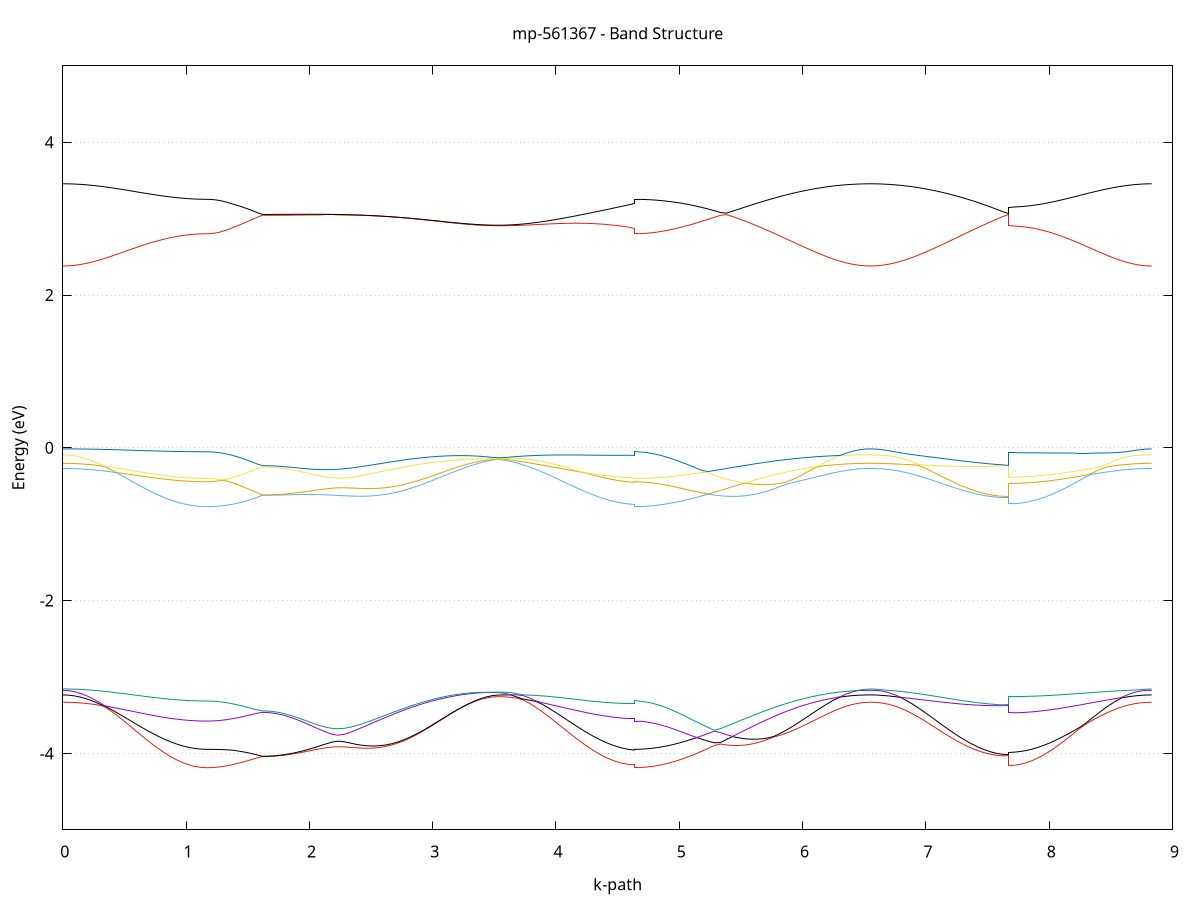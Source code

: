 set title 'mp-561367 - Band Structure'
set xlabel 'k-path'
set ylabel 'Energy (eV)'
set grid y
set yrange [-5:5]
set terminal png size 800,600
set output 'mp-561367_bands_gnuplot.png'
plot '-' using 1:2 with lines notitle, '-' using 1:2 with lines notitle, '-' using 1:2 with lines notitle, '-' using 1:2 with lines notitle, '-' using 1:2 with lines notitle, '-' using 1:2 with lines notitle, '-' using 1:2 with lines notitle, '-' using 1:2 with lines notitle, '-' using 1:2 with lines notitle, '-' using 1:2 with lines notitle, '-' using 1:2 with lines notitle, '-' using 1:2 with lines notitle, '-' using 1:2 with lines notitle, '-' using 1:2 with lines notitle, '-' using 1:2 with lines notitle, '-' using 1:2 with lines notitle, '-' using 1:2 with lines notitle, '-' using 1:2 with lines notitle, '-' using 1:2 with lines notitle, '-' using 1:2 with lines notitle, '-' using 1:2 with lines notitle, '-' using 1:2 with lines notitle, '-' using 1:2 with lines notitle, '-' using 1:2 with lines notitle, '-' using 1:2 with lines notitle, '-' using 1:2 with lines notitle, '-' using 1:2 with lines notitle, '-' using 1:2 with lines notitle, '-' using 1:2 with lines notitle, '-' using 1:2 with lines notitle
0.000000 -24.816803
0.048681 -24.816303
0.097362 -24.814703
0.146042 -24.812103
0.194723 -24.808403
0.243404 -24.804103
0.292085 -24.798803
0.340765 -24.792703
0.389446 -24.786003
0.438127 -24.778603
0.486808 -24.770803
0.535488 -24.762803
0.584169 -24.754603
0.632850 -24.746403
0.681531 -24.738203
0.730211 -24.730503
0.778892 -24.723103
0.827573 -24.716103
0.876254 -24.709903
0.924934 -24.704303
0.973615 -24.699703
1.022296 -24.695803
1.070977 -24.693203
1.119657 -24.691703
1.168338 -24.691303
1.168338 -24.691303
1.208402 -24.690903
1.248466 -24.690103
1.288531 -24.688703
1.328595 -24.686803
1.368659 -24.684603
1.368659 -24.684603
1.410476 -24.682403
1.452294 -24.680103
1.494111 -24.677903
1.535929 -24.675903
1.577746 -24.674503
1.619564 -24.673903
1.619564 -24.673903
1.666598 -24.673803
1.713632 -24.673403
1.760666 -24.673003
1.807701 -24.672703
1.854735 -24.672203
1.901769 -24.671603
1.948803 -24.671003
1.995837 -24.670503
2.042871 -24.670103
2.089905 -24.669803
2.136940 -24.669803
2.183974 -24.669903
2.231008 -24.670203
2.278042 -24.671103
2.278042 -24.671103
2.326379 -24.672303
2.374717 -24.673903
2.423054 -24.676003
2.471391 -24.678603
2.519728 -24.681703
2.568065 -24.685303
2.616403 -24.689203
2.664740 -24.693603
2.713077 -24.698503
2.761414 -24.703703
2.809751 -24.709203
2.858089 -24.715003
2.906426 -24.720903
2.954763 -24.726803
3.003100 -24.732903
3.051437 -24.738603
3.099775 -24.744103
3.148112 -24.749403
3.196449 -24.754203
3.244786 -24.758603
3.293123 -24.762403
3.341461 -24.765703
3.389798 -24.768303
3.438135 -24.770203
3.486472 -24.771203
3.534810 -24.771503
3.534810 -24.771503
3.584785 -24.771103
3.634761 -24.769703
3.684737 -24.767603
3.734712 -24.764603
3.784688 -24.760703
3.834664 -24.756303
3.884639 -24.751103
3.934615 -24.745503
3.984591 -24.739403
4.034566 -24.733203
4.084542 -24.726803
4.134518 -24.720403
4.184494 -24.714203
4.234469 -24.708303
4.284445 -24.702703
4.334421 -24.697703
4.384396 -24.693403
4.434372 -24.689903
4.484348 -24.686903
4.534323 -24.685203
4.584299 -24.684303
4.634275 -24.684603
4.634275 -24.691303
4.680526 -24.691003
4.726778 -24.690403
4.773029 -24.689503
4.819280 -24.688303
4.865532 -24.686903
4.911783 -24.685303
4.958035 -24.683303
5.004286 -24.681603
5.050537 -24.679603
5.096789 -24.677603
5.143040 -24.675703
5.189291 -24.673903
5.235543 -24.672703
5.235543 -24.672703
5.284209 -24.672003
5.332874 -24.672203
5.381540 -24.673703
5.430206 -24.676503
5.478872 -24.680403
5.527538 -24.685703
5.576204 -24.691803
5.624870 -24.698703
5.673535 -24.706003
5.722201 -24.713703
5.770867 -24.721703
5.819533 -24.730003
5.868199 -24.738503
5.916865 -24.747003
5.965530 -24.755603
6.014196 -24.764003
6.062862 -24.772103
6.111528 -24.779703
6.160194 -24.786903
6.208860 -24.793403
6.257525 -24.799403
6.306191 -24.804603
6.354857 -24.808903
6.403523 -24.812503
6.452189 -24.815003
6.500855 -24.816503
6.549520 -24.816803
6.549520 -24.816803
6.598292 -24.816403
6.647063 -24.814903
6.695834 -24.812403
6.744605 -24.808903
6.793376 -24.804403
6.842148 -24.799003
6.890919 -24.793003
6.939690 -24.786403
6.988461 -24.779203
7.037232 -24.771403
7.086004 -24.763303
7.134775 -24.754903
7.183546 -24.746503
7.232317 -24.738103
7.281088 -24.729803
7.329860 -24.721803
7.378631 -24.714203
7.427402 -24.707003
7.476173 -24.700603
7.524944 -24.694803
7.573716 -24.690103
7.622487 -24.686903
7.671258 -24.685903
7.671258 -24.693303
7.719581 -24.693703
7.767905 -24.695303
7.816228 -24.697803
7.864551 -24.701403
7.912874 -24.705703
7.961198 -24.711003
8.009521 -24.717103
8.057844 -24.723903
8.106168 -24.731103
8.154491 -24.738703
8.202814 -24.746703
8.251138 -24.754803
8.299461 -24.762903
8.347784 -24.770803
8.396107 -24.778503
8.444431 -24.785803
8.492754 -24.792703
8.541077 -24.798903
8.589401 -24.804103
8.637724 -24.808703
8.686047 -24.812203
8.734371 -24.814903
8.782694 -24.816303
8.831017 -24.816803
e
0.000000 -24.706503
0.048681 -24.706203
0.097362 -24.705403
0.146042 -24.703903
0.194723 -24.702003
0.243404 -24.699603
0.292085 -24.696603
0.340765 -24.693303
0.389446 -24.689603
0.438127 -24.685603
0.486808 -24.681503
0.535488 -24.677303
0.584169 -24.672803
0.632850 -24.668303
0.681531 -24.664003
0.730211 -24.659703
0.778892 -24.655703
0.827573 -24.651903
0.876254 -24.648503
0.924934 -24.645503
0.973615 -24.642903
1.022296 -24.640903
1.070977 -24.639403
1.119657 -24.638403
1.168338 -24.638003
1.168338 -24.638003
1.208402 -24.638303
1.248466 -24.639303
1.288531 -24.640703
1.328595 -24.642703
1.368659 -24.645303
1.368659 -24.645303
1.410476 -24.647303
1.452294 -24.649603
1.494111 -24.651803
1.535929 -24.653703
1.577746 -24.655103
1.619564 -24.655703
1.619564 -24.655703
1.666598 -24.655603
1.713632 -24.655303
1.760666 -24.654803
1.807701 -24.654503
1.854735 -24.654003
1.901769 -24.653303
1.948803 -24.652803
1.995837 -24.652303
2.042871 -24.651903
2.089905 -24.651603
2.136940 -24.651603
2.183974 -24.651803
2.231008 -24.652203
2.278042 -24.653003
2.278042 -24.653003
2.326379 -24.654303
2.374717 -24.655903
2.423054 -24.658003
2.471391 -24.660703
2.519728 -24.663803
2.568065 -24.667303
2.616403 -24.671303
2.664740 -24.675703
2.713077 -24.680503
2.761414 -24.685803
2.809751 -24.691303
2.858089 -24.697003
2.906426 -24.702903
2.954763 -24.709003
3.003100 -24.714903
3.051437 -24.720603
3.099775 -24.726203
3.148112 -24.731403
3.196449 -24.736303
3.244786 -24.740603
3.293123 -24.744403
3.341461 -24.747703
3.389798 -24.750303
3.438135 -24.752203
3.486472 -24.753303
3.534810 -24.753703
3.534810 -24.753703
3.584785 -24.753203
3.634761 -24.751903
3.684737 -24.749703
3.734712 -24.746503
3.784688 -24.742603
3.834664 -24.738003
3.884639 -24.732803
3.934615 -24.726903
3.984591 -24.720603
4.034566 -24.714103
4.084542 -24.707203
4.134518 -24.700403
4.184494 -24.693303
4.234469 -24.686203
4.284445 -24.679403
4.334421 -24.673003
4.384396 -24.666903
4.434372 -24.661303
4.484348 -24.656203
4.534323 -24.651703
4.584299 -24.648103
4.634275 -24.645303
4.634275 -24.638003
4.680526 -24.638103
4.726778 -24.638203
4.773029 -24.638303
4.819280 -24.638503
4.865532 -24.638903
4.911783 -24.639403
4.958035 -24.640303
5.004286 -24.641203
5.050537 -24.642503
5.096789 -24.643903
5.143040 -24.645603
5.189291 -24.647403
5.235543 -24.649403
5.235543 -24.649403
5.284209 -24.651703
5.332874 -24.653803
5.381540 -24.655503
5.430206 -24.656603
5.478872 -24.657303
5.527538 -24.658103
5.576204 -24.659203
5.624870 -24.660603
5.673535 -24.662203
5.722201 -24.664303
5.770867 -24.666503
5.819533 -24.669103
5.868199 -24.671903
5.916865 -24.674803
5.965530 -24.678303
6.014196 -24.681603
6.062862 -24.685103
6.111528 -24.688503
6.160194 -24.691903
6.208860 -24.694903
6.257525 -24.697803
6.306191 -24.700303
6.354857 -24.702403
6.403523 -24.704203
6.452189 -24.705503
6.500855 -24.706403
6.549520 -24.706503
6.549520 -24.706503
6.598292 -24.706303
6.647063 -24.705503
6.695834 -24.704303
6.744605 -24.702403
6.793376 -24.700303
6.842148 -24.697603
6.890919 -24.694703
6.939690 -24.691603
6.988461 -24.688403
7.037232 -24.684903
7.086004 -24.681603
7.134775 -24.678403
7.183546 -24.675303
7.232317 -24.672503
7.281088 -24.670103
7.329860 -24.668303
7.378631 -24.667003
7.427402 -24.666203
7.476173 -24.666003
7.524944 -24.666203
7.573716 -24.666903
7.622487 -24.667603
7.671258 -24.667903
7.671258 -24.660503
7.719581 -24.660803
7.767905 -24.661503
7.816228 -24.662603
7.864551 -24.664003
7.912874 -24.665703
7.961198 -24.667803
8.009521 -24.670203
8.057844 -24.672803
8.106168 -24.675503
8.154491 -24.678303
8.202814 -24.681303
8.251138 -24.684203
8.299461 -24.687203
8.347784 -24.690103
8.396107 -24.692903
8.444431 -24.695603
8.492754 -24.697903
8.541077 -24.700203
8.589401 -24.702103
8.637724 -24.703703
8.686047 -24.704903
8.734371 -24.705903
8.782694 -24.706403
8.831017 -24.706503
e
0.000000 -18.894803
0.048681 -18.894103
0.097362 -18.892003
0.146042 -18.888503
0.194723 -18.883703
0.243404 -18.877703
0.292085 -18.870403
0.340765 -18.862303
0.389446 -18.853203
0.438127 -18.843503
0.486808 -18.833203
0.535488 -18.822603
0.584169 -18.811703
0.632850 -18.800703
0.681531 -18.789703
0.730211 -18.779403
0.778892 -18.769503
0.827573 -18.760303
0.876254 -18.752003
0.924934 -18.744503
0.973615 -18.738403
1.022296 -18.733403
1.070977 -18.730103
1.119657 -18.727903
1.168338 -18.727203
1.168338 -18.727203
1.208402 -18.726303
1.248466 -18.723403
1.288531 -18.718703
1.328595 -18.712403
1.368659 -18.704403
1.368659 -18.704403
1.410476 -18.696803
1.452294 -18.688403
1.494111 -18.679503
1.535929 -18.670003
1.577746 -18.660803
1.619564 -18.654503
1.619564 -18.654503
1.666598 -18.654303
1.713632 -18.653903
1.760666 -18.653603
1.807701 -18.653203
1.854735 -18.652503
1.901769 -18.651603
1.948803 -18.650803
1.995837 -18.650003
2.042871 -18.649303
2.089905 -18.648603
2.136940 -18.648103
2.183974 -18.647803
2.231008 -18.647703
2.278042 -18.648203
2.278042 -18.648203
2.326379 -18.648803
2.374717 -18.649803
2.423054 -18.651103
2.471391 -18.653003
2.519728 -18.655403
2.568065 -18.658103
2.616403 -18.661203
2.664740 -18.664803
2.713077 -18.668703
2.761414 -18.673103
2.809751 -18.677803
2.858089 -18.682703
2.906426 -18.687703
2.954763 -18.692903
3.003100 -18.698003
3.051437 -18.702903
3.099775 -18.707903
3.148112 -18.712403
3.196449 -18.716703
3.244786 -18.720503
3.293123 -18.723803
3.341461 -18.726603
3.389798 -18.728803
3.438135 -18.730503
3.486472 -18.731403
3.534810 -18.731703
3.534810 -18.731703
3.584785 -18.731403
3.634761 -18.730503
3.684737 -18.729003
3.734712 -18.726803
3.784688 -18.724103
3.834664 -18.721003
3.884639 -18.717703
3.934615 -18.714303
3.984591 -18.710803
4.034566 -18.707203
4.084542 -18.703803
4.134518 -18.700703
4.184494 -18.697903
4.234469 -18.695603
4.284445 -18.693803
4.334421 -18.692703
4.384396 -18.692403
4.434372 -18.693003
4.484348 -18.694303
4.534323 -18.696603
4.584299 -18.700003
4.634275 -18.704403
4.634275 -18.727203
4.680526 -18.726703
4.726778 -18.725303
4.773029 -18.723403
4.819280 -18.720403
4.865532 -18.716803
4.911783 -18.712503
4.958035 -18.707503
5.004286 -18.701903
5.050537 -18.695703
5.096789 -18.689003
5.143040 -18.682003
5.189291 -18.674603
5.235543 -18.667103
5.235543 -18.667103
5.284209 -18.659203
5.332874 -18.651803
5.381540 -18.649903
5.430206 -18.658603
5.478872 -18.669503
5.527538 -18.681403
5.576204 -18.694103
5.624870 -18.707203
5.673535 -18.720603
5.722201 -18.734403
5.770867 -18.748303
5.819533 -18.762403
5.868199 -18.776203
5.916865 -18.789903
5.965530 -18.803503
6.014196 -18.816403
6.062862 -18.828803
6.111528 -18.840403
6.160194 -18.851203
6.208860 -18.860903
6.257525 -18.869803
6.306191 -18.877403
6.354857 -18.883503
6.403523 -18.888403
6.452189 -18.891903
6.500855 -18.894203
6.549520 -18.894803
6.549520 -18.894803
6.598292 -18.894103
6.647063 -18.891903
6.695834 -18.888403
6.744605 -18.883503
6.793376 -18.877203
6.842148 -18.869703
6.890919 -18.861003
6.939690 -18.851103
6.988461 -18.840303
7.037232 -18.828403
7.086004 -18.816003
7.134775 -18.803003
7.183546 -18.789403
7.232317 -18.775503
7.281088 -18.761303
7.329860 -18.747003
7.378631 -18.732703
7.427402 -18.718703
7.476173 -18.705003
7.524944 -18.691503
7.573716 -18.678603
7.622487 -18.666603
7.671258 -18.658303
7.671258 -18.695603
7.719581 -18.696503
7.767905 -18.699103
7.816228 -18.703403
7.864551 -18.709203
7.912874 -18.716403
7.961198 -18.725103
8.009521 -18.735003
8.057844 -18.745903
8.106168 -18.757603
8.154491 -18.770103
8.202814 -18.783003
8.251138 -18.796003
8.299461 -18.808903
8.347784 -18.821703
8.396107 -18.834003
8.444431 -18.845703
8.492754 -18.856503
8.541077 -18.866303
8.589401 -18.874703
8.637724 -18.881803
8.686047 -18.887403
8.734371 -18.891503
8.782694 -18.894003
8.831017 -18.894803
e
0.000000 -18.557103
0.048681 -18.557103
0.097362 -18.557303
0.146042 -18.557703
0.194723 -18.557903
0.243404 -18.558503
0.292085 -18.559103
0.340765 -18.559703
0.389446 -18.560503
0.438127 -18.561403
0.486808 -18.562403
0.535488 -18.563303
0.584169 -18.564203
0.632850 -18.565103
0.681531 -18.566003
0.730211 -18.566903
0.778892 -18.567703
0.827573 -18.568303
0.876254 -18.569203
0.924934 -18.569703
0.973615 -18.570303
1.022296 -18.570703
1.070977 -18.571003
1.119657 -18.571403
1.168338 -18.571603
1.168338 -18.571603
1.208402 -18.572403
1.248466 -18.575303
1.288531 -18.579903
1.328595 -18.586403
1.368659 -18.594503
1.368659 -18.594503
1.410476 -18.602103
1.452294 -18.610503
1.494111 -18.619503
1.535929 -18.629003
1.577746 -18.638403
1.619564 -18.644803
1.619564 -18.644803
1.666598 -18.644603
1.713632 -18.644203
1.760666 -18.643903
1.807701 -18.643503
1.854735 -18.642803
1.901769 -18.642103
1.948803 -18.641203
1.995837 -18.640303
2.042871 -18.639603
2.089905 -18.639003
2.136940 -18.638503
2.183974 -18.638303
2.231008 -18.638203
2.278042 -18.638603
2.278042 -18.638603
2.326379 -18.639203
2.374717 -18.640103
2.423054 -18.641603
2.471391 -18.643403
2.519728 -18.645803
2.568065 -18.648603
2.616403 -18.651703
2.664740 -18.655503
2.713077 -18.659503
2.761414 -18.663803
2.809751 -18.668503
2.858089 -18.673503
2.906426 -18.678503
2.954763 -18.683603
3.003100 -18.688803
3.051437 -18.693803
3.099775 -18.698603
3.148112 -18.703103
3.196449 -18.707203
3.244786 -18.711003
3.293123 -18.714303
3.341461 -18.717103
3.389798 -18.719303
3.438135 -18.721003
3.486472 -18.721803
3.534810 -18.722203
3.534810 -18.722203
3.584785 -18.721803
3.634761 -18.720703
3.684737 -18.718903
3.734712 -18.716203
3.784688 -18.712703
3.834664 -18.708403
3.884639 -18.703503
3.934615 -18.697803
3.984591 -18.691703
4.034566 -18.685003
4.084542 -18.677903
4.134518 -18.670403
4.184494 -18.662603
4.234469 -18.654403
4.284445 -18.646403
4.334421 -18.638503
4.384396 -18.630503
4.434372 -18.622703
4.484348 -18.614903
4.534323 -18.607603
4.584299 -18.600803
4.634275 -18.594503
4.634275 -18.571603
4.680526 -18.571803
4.726778 -18.572503
4.773029 -18.573803
4.819280 -18.575503
4.865532 -18.578003
4.911783 -18.580803
4.958035 -18.584203
5.004286 -18.588403
5.050537 -18.593303
5.096789 -18.598603
5.143040 -18.604503
5.189291 -18.611103
5.235543 -18.618603
5.235543 -18.618603
5.284209 -18.626903
5.332874 -18.635503
5.381540 -18.639403
5.430206 -18.633303
5.478872 -18.625603
5.527538 -18.618103
5.576204 -18.611103
5.624870 -18.604703
5.673535 -18.598403
5.722201 -18.592603
5.770867 -18.587303
5.819533 -18.582503
5.868199 -18.578303
5.916865 -18.574403
5.965530 -18.571203
6.014196 -18.568303
6.062862 -18.565903
6.111528 -18.563703
6.160194 -18.562103
6.208860 -18.560703
6.257525 -18.559603
6.306191 -18.558603
6.354857 -18.557903
6.403523 -18.557503
6.452189 -18.557203
6.500855 -18.557203
6.549520 -18.557103
6.549520 -18.557103
6.598292 -18.557203
6.647063 -18.557203
6.695834 -18.557603
6.744605 -18.558003
6.793376 -18.558703
6.842148 -18.559603
6.890919 -18.560703
6.939690 -18.562203
6.988461 -18.564203
7.037232 -18.566303
7.086004 -18.568903
7.134775 -18.572203
7.183546 -18.575903
7.232317 -18.580303
7.281088 -18.585403
7.329860 -18.591303
7.378631 -18.597903
7.427402 -18.605103
7.476173 -18.613203
7.524944 -18.621903
7.573716 -18.631503
7.622487 -18.641503
7.671258 -18.649003
7.671258 -18.611803
7.719581 -18.611503
7.767905 -18.611003
7.816228 -18.609703
7.864551 -18.608103
7.912874 -18.606103
7.961198 -18.603703
8.009521 -18.601003
8.057844 -18.598003
8.106168 -18.594803
8.154491 -18.591303
8.202814 -18.587803
8.251138 -18.584103
8.299461 -18.580603
8.347784 -18.577103
8.396107 -18.573603
8.444431 -18.570503
8.492754 -18.567703
8.541077 -18.565003
8.589401 -18.562603
8.637724 -18.560603
8.686047 -18.559003
8.734371 -18.558003
8.782694 -18.557403
8.831017 -18.557103
e
0.000000 -6.762003
0.048681 -6.760903
0.097362 -6.757603
0.146042 -6.752103
0.194723 -6.744403
0.243404 -6.734803
0.292085 -6.723303
0.340765 -6.710103
0.389446 -6.695303
0.438127 -6.679203
0.486808 -6.661903
0.535488 -6.643703
0.584169 -6.625003
0.632850 -6.605803
0.681531 -6.586703
0.730211 -6.567803
0.778892 -6.549603
0.827573 -6.532403
0.876254 -6.516503
0.924934 -6.502303
0.973615 -6.490203
1.022296 -6.480303
1.070977 -6.473203
1.119657 -6.468703
1.168338 -6.467303
1.168338 -6.467303
1.208402 -6.465103
1.248466 -6.458703
1.288531 -6.448103
1.328595 -6.433703
1.368659 -6.415603
1.368659 -6.415603
1.410476 -6.398503
1.452294 -6.379503
1.494111 -6.359003
1.535929 -6.337203
1.577746 -6.314403
1.619564 -6.295703
1.619564 -6.295703
1.666598 -6.295603
1.713632 -6.295203
1.760666 -6.294503
1.807701 -6.293703
1.854735 -6.292703
1.901769 -6.291503
1.948803 -6.290203
1.995837 -6.288903
2.042871 -6.287703
2.089905 -6.286503
2.136940 -6.285403
2.183974 -6.284603
2.231008 -6.284003
2.278042 -6.283803
2.278042 -6.283803
2.326379 -6.283903
2.374717 -6.284503
2.423054 -6.285503
2.471391 -6.286903
2.519728 -6.288903
2.568065 -6.291303
2.616403 -6.294103
2.664740 -6.297403
2.713077 -6.301003
2.761414 -6.305003
2.809751 -6.309203
2.858089 -6.313603
2.906426 -6.318103
2.954763 -6.322603
3.003100 -6.327103
3.051437 -6.331503
3.099775 -6.335703
3.148112 -6.339703
3.196449 -6.343303
3.244786 -6.346603
3.293123 -6.349603
3.341461 -6.352003
3.389798 -6.353903
3.438135 -6.355303
3.486472 -6.356203
3.534810 -6.356403
3.534810 -6.356403
3.584785 -6.356203
3.634761 -6.355703
3.684737 -6.354803
3.734712 -6.353603
3.784688 -6.352303
3.834664 -6.350803
3.884639 -6.349303
3.934615 -6.348003
3.984591 -6.346903
4.034566 -6.346103
4.084542 -6.345903
4.134518 -6.346303
4.184494 -6.347503
4.234469 -6.349603
4.284445 -6.352903
4.334421 -6.357403
4.384396 -6.363303
4.434372 -6.370603
4.484348 -6.379503
4.534323 -6.390003
4.584299 -6.402003
4.634275 -6.415603
4.634275 -6.467303
4.680526 -6.466403
4.726778 -6.463903
4.773029 -6.459703
4.819280 -6.453903
4.865532 -6.446403
4.911783 -6.437403
4.958035 -6.426903
5.004286 -6.415003
5.050537 -6.401703
5.096789 -6.387103
5.143040 -6.371403
5.189291 -6.354503
5.235543 -6.336603
5.235543 -6.336603
5.284209 -6.317003
5.332874 -6.296703
5.381540 -6.294603
5.430206 -6.320103
5.478872 -6.346903
5.527538 -6.374403
5.576204 -6.402303
5.624870 -6.430303
5.673535 -6.458203
5.722201 -6.485803
5.770867 -6.513003
5.819533 -6.539403
5.868199 -6.565103
5.916865 -6.589703
5.965530 -6.613303
6.014196 -6.635503
6.062862 -6.656203
6.111528 -6.675503
6.160194 -6.693003
6.208860 -6.708703
6.257525 -6.722603
6.306191 -6.734503
6.354857 -6.744303
6.403523 -6.752003
6.452189 -6.757603
6.500855 -6.760903
6.549520 -6.762003
6.549520 -6.762003
6.598292 -6.760903
6.647063 -6.757603
6.695834 -6.752003
6.744605 -6.744203
6.793376 -6.734303
6.842148 -6.722403
6.890919 -6.708403
6.939690 -6.692503
6.988461 -6.674803
7.037232 -6.655303
7.086004 -6.634203
7.134775 -6.611603
7.183546 -6.587503
7.232317 -6.562303
7.281088 -6.535803
7.329860 -6.508403
7.378631 -6.480003
7.427402 -6.451003
7.476173 -6.421403
7.524944 -6.391403
7.573716 -6.361203
7.622487 -6.331103
7.671258 -6.306003
7.671258 -6.383603
7.719581 -6.385403
7.767905 -6.391103
7.816228 -6.400303
7.864551 -6.412803
7.912874 -6.428303
7.961198 -6.446403
8.009521 -6.466703
8.057844 -6.488703
8.106168 -6.512003
8.154491 -6.536203
8.202814 -6.560803
8.251138 -6.585303
8.299461 -6.609403
8.347784 -6.632803
8.396107 -6.655003
8.444431 -6.675903
8.492754 -6.694903
8.541077 -6.712003
8.589401 -6.726903
8.637724 -6.739303
8.686047 -6.749203
8.734371 -6.756303
8.782694 -6.760603
8.831017 -6.762003
e
0.000000 -5.907303
0.048681 -5.908003
0.097362 -5.910303
0.146042 -5.913903
0.194723 -5.918903
0.243404 -5.925203
0.292085 -5.932703
0.340765 -5.941303
0.389446 -5.950703
0.438127 -5.961003
0.486808 -5.971803
0.535488 -5.983003
0.584169 -5.994303
0.632850 -6.005703
0.681531 -6.016903
0.730211 -6.027703
0.778892 -6.037903
0.827573 -6.047403
0.876254 -6.056003
0.924934 -6.063503
0.973615 -6.069803
1.022296 -6.074803
1.070977 -6.078503
1.119657 -6.080703
1.168338 -6.081403
1.168338 -6.081403
1.208402 -6.084203
1.248466 -6.092303
1.288531 -6.105703
1.328595 -6.123703
1.368659 -6.145903
1.368659 -6.145903
1.410476 -6.167403
1.452294 -6.190503
1.494111 -6.214703
1.535929 -6.239403
1.577746 -6.264003
1.619564 -6.283303
1.619564 -6.283303
1.666598 -6.283203
1.713632 -6.282703
1.760666 -6.281903
1.807701 -6.280903
1.854735 -6.279703
1.901769 -6.278303
1.948803 -6.276803
1.995837 -6.275203
2.042871 -6.273703
2.089905 -6.272203
2.136940 -6.271003
2.183974 -6.269903
2.231008 -6.269103
2.278042 -6.268703
2.278042 -6.268703
2.326379 -6.268703
2.374717 -6.269103
2.423054 -6.270003
2.471391 -6.271503
2.519728 -6.273503
2.568065 -6.275903
2.616403 -6.278903
2.664740 -6.282203
2.713077 -6.286003
2.761414 -6.290103
2.809751 -6.294503
2.858089 -6.299103
2.906426 -6.303703
2.954763 -6.308503
3.003100 -6.313203
3.051437 -6.317703
3.099775 -6.322103
3.148112 -6.326303
3.196449 -6.330103
3.244786 -6.333503
3.293123 -6.336603
3.341461 -6.339103
3.389798 -6.341103
3.438135 -6.342503
3.486472 -6.343403
3.534810 -6.343703
3.534810 -6.343703
3.584785 -6.343303
3.634761 -6.342003
3.684737 -6.339903
3.734712 -6.336803
3.784688 -6.332803
3.834664 -6.328003
3.884639 -6.322203
3.934615 -6.315503
3.984591 -6.307903
4.034566 -6.299503
4.084542 -6.290203
4.134518 -6.280203
4.184494 -6.269403
4.234469 -6.257903
4.284445 -6.245603
4.334421 -6.232803
4.384396 -6.219403
4.434372 -6.205403
4.484348 -6.191003
4.534323 -6.176303
4.584299 -6.161203
4.634275 -6.145903
4.634275 -6.081403
4.680526 -6.082203
4.726778 -6.084703
4.773029 -6.088903
4.819280 -6.094703
4.865532 -6.102203
4.911783 -6.111403
4.958035 -6.122303
5.004286 -6.134803
5.050537 -6.149003
5.096789 -6.164803
5.143040 -6.182203
5.189291 -6.201003
5.235543 -6.221303
5.235543 -6.221303
5.284209 -6.244003
5.332874 -6.267703
5.381540 -6.273603
5.430206 -6.252303
5.478872 -6.229903
5.527538 -6.207203
5.576204 -6.184303
5.624870 -6.161503
5.673535 -6.138903
5.722201 -6.116603
5.770867 -6.094903
5.819533 -6.073803
5.868199 -6.053603
5.916865 -6.034303
5.965530 -6.016203
6.014196 -5.999203
6.062862 -5.983503
6.111528 -5.969203
6.160194 -5.956303
6.208860 -5.944903
6.257525 -5.934903
6.306191 -5.926503
6.354857 -5.919603
6.403523 -5.914203
6.452189 -5.910403
6.500855 -5.908103
6.549520 -5.907303
6.549520 -5.907303
6.598292 -5.908103
6.647063 -5.910303
6.695834 -5.914203
6.744605 -5.919603
6.793376 -5.926503
6.842148 -5.935003
6.890919 -5.945003
6.939690 -5.956603
6.988461 -5.969803
7.037232 -5.984503
7.086004 -6.000903
7.134775 -6.018703
7.183546 -6.038103
7.232317 -6.059003
7.281088 -6.081403
7.329860 -6.105103
7.378631 -6.130103
7.427402 -6.156203
7.476173 -6.183503
7.524944 -6.211603
7.573716 -6.240503
7.622487 -6.269803
7.671258 -6.294603
7.671258 -6.178703
7.719581 -6.177603
7.767905 -6.174303
7.816228 -6.168703
7.864551 -6.161003
7.912874 -6.151303
7.961198 -6.139803
8.009521 -6.126603
8.057844 -6.112003
8.106168 -6.096203
8.154491 -6.079503
8.202814 -6.062103
8.251138 -6.044403
8.299461 -6.026603
8.347784 -6.009103
8.396107 -5.992203
8.444431 -5.976103
8.492754 -5.961203
8.541077 -5.947703
8.589401 -5.935803
8.637724 -5.925803
8.686047 -5.917803
8.734371 -5.912003
8.782694 -5.908503
8.831017 -5.907303
e
0.000000 -3.330003
0.048681 -3.331103
0.097362 -3.334403
0.146042 -3.339703
0.194723 -3.347003
0.243404 -3.356203
0.292085 -3.367103
0.340765 -3.390203
0.389446 -3.442003
0.438127 -3.501103
0.486808 -3.563803
0.535488 -3.628503
0.584169 -3.693903
0.632850 -3.758903
0.681531 -3.822603
0.730211 -3.883703
0.778892 -3.941503
0.827573 -3.995003
0.876254 -4.043303
0.924934 -4.085603
0.973615 -4.121403
1.022296 -4.149803
1.070977 -4.170503
1.119657 -4.183103
1.168338 -4.187303
1.168338 -4.187303
1.208402 -4.185703
1.248466 -4.181103
1.288531 -4.173403
1.328595 -4.163003
1.368659 -4.150103
1.368659 -4.150103
1.410476 -4.134903
1.452294 -4.117503
1.494111 -4.098603
1.535929 -4.078903
1.577746 -4.059003
1.619564 -4.040903
1.619564 -4.040903
1.666598 -4.039603
1.713632 -4.035803
1.760666 -4.029603
1.807701 -4.021003
1.854735 -4.010203
1.901769 -3.997603
1.948803 -3.983403
1.995837 -3.968203
2.042871 -3.952803
2.089905 -3.938103
2.136940 -3.925603
2.183974 -3.917003
2.231008 -3.913403
2.278042 -3.914803
2.278042 -3.914803
2.326379 -3.919803
2.374717 -3.926003
2.423054 -3.930903
2.471391 -3.932703
2.519728 -3.930303
2.568065 -3.922903
2.616403 -3.910103
2.664740 -3.891603
2.713077 -3.867503
2.761414 -3.838103
2.809751 -3.803603
2.858089 -3.764603
2.906426 -3.721803
2.954763 -3.676003
3.003100 -3.627903
3.051437 -3.578603
3.099775 -3.529103
3.148112 -3.480303
3.196449 -3.433503
3.244786 -3.389803
3.293123 -3.351803
3.341461 -3.319103
3.389798 -3.292603
3.438135 -3.273103
3.486472 -3.261003
3.534810 -3.256903
3.534810 -3.256903
3.584785 -3.259803
3.634761 -3.267003
3.684737 -3.277103
3.734712 -3.300103
3.784688 -3.344303
3.834664 -3.394903
3.884639 -3.450703
3.934615 -3.510603
3.984591 -3.573303
4.034566 -3.637703
4.084542 -3.702403
4.134518 -3.766403
4.184494 -3.828503
4.234469 -3.887503
4.284445 -3.942403
4.334421 -3.992403
4.384396 -4.036603
4.434372 -4.074303
4.484348 -4.104903
4.534323 -4.127903
4.584299 -4.143103
4.634275 -4.150103
4.634275 -4.187303
4.680526 -4.185603
4.726778 -4.180503
4.773029 -4.172103
4.819280 -4.160503
4.865532 -4.145703
4.911783 -4.127903
4.958035 -4.107203
5.004286 -4.083703
5.050537 -4.057803
5.096789 -4.029503
5.143040 -3.999103
5.189291 -3.966903
5.235543 -3.933203
5.235543 -3.933203
5.284209 -3.896203
5.332874 -3.877903
5.381540 -3.889503
5.430206 -3.895903
5.478872 -3.896703
5.527538 -3.891703
5.576204 -3.880603
5.624870 -3.863603
5.673535 -3.840803
5.722201 -3.812703
5.770867 -3.784403
5.819533 -3.760803
5.868199 -3.733903
5.916865 -3.703103
5.965530 -3.668903
6.014196 -3.632003
6.062862 -3.593403
6.111528 -3.554103
6.160194 -3.515003
6.208860 -3.477303
6.257525 -3.442003
6.306191 -3.410103
6.354857 -3.382503
6.403523 -3.360103
6.452189 -3.343603
6.500855 -3.333403
6.549520 -3.330003
6.549520 -3.330003
6.598292 -3.332803
6.647063 -3.341503
6.695834 -3.356503
6.744605 -3.378203
6.793376 -3.406703
6.842148 -3.441403
6.890919 -3.481503
6.939690 -3.525803
6.988461 -3.573203
7.037232 -3.622703
7.086004 -3.672903
7.134775 -3.723003
7.183546 -3.771903
7.232317 -3.818603
7.281088 -3.862303
7.329860 -3.902103
7.378631 -3.937503
7.427402 -3.967803
7.476173 -3.992503
7.524944 -4.011403
7.573716 -4.024303
7.622487 -4.031503
7.671258 -4.033703
7.671258 -4.159703
7.719581 -4.155403
7.767905 -4.142703
7.816228 -4.121903
7.864551 -4.093203
7.912874 -4.057403
7.961198 -4.014903
8.009521 -3.966503
8.057844 -3.913203
8.106168 -3.855703
8.154491 -3.795003
8.202814 -3.732103
8.251138 -3.668603
8.299461 -3.614203
8.347784 -3.570003
8.396107 -3.527803
8.444431 -3.488103
8.492754 -3.451603
8.541077 -3.419103
8.589401 -3.391303
8.637724 -3.368703
8.686047 -3.351403
8.734371 -3.339403
8.782694 -3.332303
8.831017 -3.330003
e
0.000000 -3.234403
0.048681 -3.237803
0.097362 -3.247903
0.146042 -3.264403
0.194723 -3.287003
0.243404 -3.315403
0.292085 -3.349303
0.340765 -3.379503
0.389446 -3.422103
0.438127 -3.466703
0.486808 -3.512503
0.535488 -3.559103
0.584169 -3.605803
0.632850 -3.652003
0.681531 -3.696803
0.730211 -3.739603
0.778892 -3.779803
0.827573 -3.816703
0.876254 -3.849703
0.924934 -3.878603
0.973615 -3.902703
1.022296 -3.921803
1.070977 -3.935603
1.119657 -3.944003
1.168338 -3.946803
1.168338 -3.946803
1.208402 -3.947203
1.248466 -3.948303
1.288531 -3.950303
1.328595 -3.953303
1.368659 -3.957503
1.368659 -3.957503
1.410476 -3.966003
1.452294 -3.976703
1.494111 -3.989403
1.535929 -4.004303
1.577746 -4.021103
1.619564 -4.038003
1.619564 -4.038003
1.666598 -4.036503
1.713632 -4.032003
1.760666 -4.024403
1.807701 -4.014003
1.854735 -4.000703
1.901769 -3.984803
1.948803 -3.966403
1.995837 -3.945803
2.042871 -3.923203
2.089905 -3.899203
2.136940 -3.874803
2.183974 -3.852503
2.231008 -3.840003
2.278042 -3.846303
2.278042 -3.846303
2.326379 -3.863003
2.374717 -3.879803
2.423054 -3.892903
2.471391 -3.901103
2.519728 -3.903603
2.568065 -3.900103
2.616403 -3.890403
2.664740 -3.874503
2.713077 -3.852603
2.761414 -3.825003
2.809751 -3.792103
2.858089 -3.754603
2.906426 -3.713103
2.954763 -3.668403
3.003100 -3.621403
3.051437 -3.573203
3.099775 -3.524803
3.148112 -3.477403
3.196449 -3.432003
3.244786 -3.389503
3.293123 -3.349403
3.341461 -3.313903
3.389798 -3.283903
3.438135 -3.259903
3.486472 -3.243003
3.534810 -3.236403
3.534810 -3.236403
3.584785 -3.235503
3.634761 -3.234103
3.684737 -3.263103
3.734712 -3.289403
3.784688 -3.303403
3.834664 -3.318803
3.884639 -3.353803
3.934615 -3.400603
3.984591 -3.450703
4.034566 -3.503003
4.084542 -3.556303
4.134518 -3.609603
4.184494 -3.661803
4.234469 -3.712003
4.284445 -3.759303
4.334421 -3.803103
4.384396 -3.842503
4.434372 -3.877103
4.484348 -3.906203
4.534323 -3.929503
4.584299 -3.946703
4.634275 -3.957503
4.634275 -3.946803
4.680526 -3.945403
4.726778 -3.941303
4.773029 -3.934403
4.819280 -3.924803
4.865532 -3.912603
4.911783 -3.897903
4.958035 -3.880803
5.004286 -3.861503
5.050537 -3.840203
5.096789 -3.817003
5.143040 -3.793003
5.189291 -3.818103
5.235543 -3.840903
5.235543 -3.840903
5.284209 -3.861403
5.332874 -3.858103
5.381540 -3.819203
5.430206 -3.779803
5.478872 -3.795003
5.527538 -3.807203
5.576204 -3.813703
5.624870 -3.814203
5.673535 -3.808803
5.722201 -3.797103
5.770867 -3.774803
5.819533 -3.737603
5.868199 -3.694703
5.916865 -3.648003
5.965530 -3.598303
6.014196 -3.546803
6.062862 -3.494303
6.111528 -3.442003
6.160194 -3.390903
6.208860 -3.342203
6.257525 -3.297103
6.306191 -3.261803
6.354857 -3.251903
6.403523 -3.244303
6.452189 -3.238803
6.500855 -3.235503
6.549520 -3.234403
6.549520 -3.234403
6.598292 -3.236103
6.647063 -3.240903
6.695834 -3.247903
6.744605 -3.256203
6.793376 -3.266303
6.842148 -3.307403
6.890919 -3.354403
6.939690 -3.405503
6.988461 -3.459803
7.037232 -3.516103
7.086004 -3.573403
7.134775 -3.630503
7.183546 -3.686603
7.232317 -3.740603
7.281088 -3.791703
7.329860 -3.839203
7.378631 -3.882303
7.427402 -3.920403
7.476173 -3.953003
7.524944 -3.979603
7.573716 -3.999603
7.622487 -4.012303
7.671258 -4.016803
7.671258 -3.986303
7.719581 -3.983503
7.767905 -3.975303
7.816228 -3.961703
7.864551 -3.943003
7.912874 -3.919403
7.961198 -3.891303
8.009521 -3.859203
8.057844 -3.823403
8.106168 -3.784603
8.154491 -3.743403
8.202814 -3.700303
8.251138 -3.655703
8.299461 -3.601603
8.347784 -3.538703
8.396107 -3.477103
8.444431 -3.418303
8.492754 -3.363503
8.541077 -3.314003
8.589401 -3.274003
8.637724 -3.259303
8.686047 -3.249103
8.734371 -3.241203
8.782694 -3.236203
8.831017 -3.234403
e
0.000000 -3.174603
0.048681 -3.179203
0.097362 -3.193003
0.146042 -3.215503
0.194723 -3.246203
0.243404 -3.284503
0.292085 -3.329003
0.340765 -3.376803
0.389446 -3.393203
0.438127 -3.407903
0.486808 -3.423303
0.535488 -3.439203
0.584169 -3.455403
0.632850 -3.471503
0.681531 -3.487203
0.730211 -3.502303
0.778892 -3.516603
0.827573 -3.529803
0.876254 -3.541703
0.924934 -3.552103
0.973615 -3.560903
1.022296 -3.567803
1.070977 -3.572903
1.119657 -3.575903
1.168338 -3.577003
1.168338 -3.577003
1.208402 -3.575803
1.248466 -3.572203
1.288531 -3.566303
1.328595 -3.558103
1.368659 -3.547803
1.368659 -3.547803
1.410476 -3.535903
1.452294 -3.522203
1.494111 -3.507003
1.535929 -3.490603
1.577746 -3.474003
1.619564 -3.462903
1.619564 -3.462903
1.666598 -3.465803
1.713632 -3.474603
1.760666 -3.488803
1.807701 -3.508203
1.854735 -3.532203
1.901769 -3.559903
1.948803 -3.590703
1.995837 -3.623503
2.042871 -3.657303
2.089905 -3.690903
2.136940 -3.722603
2.183974 -3.749103
2.231008 -3.762203
2.278042 -3.752203
2.278042 -3.752203
2.326379 -3.727003
2.374717 -3.696403
2.423054 -3.663703
2.471391 -3.630203
2.519728 -3.596503
2.568065 -3.563003
2.616403 -3.530003
2.664740 -3.497903
2.713077 -3.466703
2.761414 -3.436803
2.809751 -3.408303
2.858089 -3.381303
2.906426 -3.356003
2.954763 -3.332503
3.003100 -3.310703
3.051437 -3.290803
3.099775 -3.272903
3.148112 -3.256903
3.196449 -3.242803
3.244786 -3.230703
3.293123 -3.220503
3.341461 -3.212303
3.389798 -3.206003
3.438135 -3.201603
3.486472 -3.203403
3.534810 -3.205103
3.534810 -3.205103
3.584785 -3.214003
3.634761 -3.234103
3.684737 -3.233603
3.734712 -3.243703
3.784688 -3.274303
3.834664 -3.311303
3.884639 -3.335503
3.934615 -3.353003
3.984591 -3.371303
4.034566 -3.389903
4.084542 -3.408503
4.134518 -3.427003
4.184494 -3.445003
4.234469 -3.462303
4.284445 -3.478603
4.334421 -3.493603
4.384396 -3.507203
4.434372 -3.519203
4.484348 -3.529403
4.534323 -3.537603
4.584299 -3.543803
4.634275 -3.547803
4.634275 -3.577003
4.680526 -3.579403
4.726778 -3.586803
4.773029 -3.598803
4.819280 -3.615003
4.865532 -3.635003
4.911783 -3.658003
4.958035 -3.683503
5.004286 -3.710503
5.050537 -3.738303
5.096789 -3.766103
5.143040 -3.792103
5.189291 -3.765803
5.235543 -3.738203
5.235543 -3.738203
5.284209 -3.708003
5.332874 -3.727403
5.381540 -3.754603
5.430206 -3.777303
5.478872 -3.740203
5.527538 -3.700803
5.576204 -3.661703
5.624870 -3.623403
5.673535 -3.586003
5.722201 -3.549803
5.770867 -3.515103
5.819533 -3.481903
5.868199 -3.450503
5.916865 -3.420903
5.965530 -3.393403
6.014196 -3.368003
6.062862 -3.344703
6.111528 -3.323703
6.160194 -3.304803
6.208860 -3.288303
6.257525 -3.273903
6.306191 -3.256803
6.354857 -3.222103
6.403523 -3.194103
6.452189 -3.178103
6.500855 -3.175503
6.549520 -3.174603
6.549520 -3.174603
6.598292 -3.176703
6.647063 -3.184803
6.695834 -3.202903
6.744605 -3.230503
6.793376 -3.264503
6.842148 -3.274103
6.890919 -3.283403
6.939690 -3.292703
6.988461 -3.302003
7.037232 -3.311303
7.086004 -3.320403
7.134775 -3.329303
7.183546 -3.337803
7.232317 -3.345703
7.281088 -3.353003
7.329860 -3.359403
7.378631 -3.364903
7.427402 -3.369303
7.476173 -3.372603
7.524944 -3.374603
7.573716 -3.375503
7.622487 -3.375603
7.671258 -3.375403
7.671258 -3.469603
7.719581 -3.468703
7.767905 -3.466103
7.816228 -3.461803
7.864551 -3.456003
7.912874 -3.448503
7.961198 -3.439703
8.009521 -3.429603
8.057844 -3.418403
8.106168 -3.406103
8.154491 -3.393103
8.202814 -3.379503
8.251138 -3.365503
8.299461 -3.351303
8.347784 -3.337003
8.396107 -3.322803
8.444431 -3.308803
8.492754 -3.295103
8.541077 -3.281703
8.589401 -3.265403
8.637724 -3.231903
8.686047 -3.203203
8.734371 -3.184303
8.782694 -3.176403
8.831017 -3.174603
e
0.000000 -3.156703
0.048681 -3.157403
0.097362 -3.159403
0.146042 -3.162803
0.194723 -3.167503
0.243404 -3.173403
0.292085 -3.180303
0.340765 -3.188203
0.389446 -3.196903
0.438127 -3.206203
0.486808 -3.216003
0.535488 -3.226203
0.584169 -3.236503
0.632850 -3.246703
0.681531 -3.256803
0.730211 -3.266403
0.778892 -3.275603
0.827573 -3.284003
0.876254 -3.291603
0.924934 -3.298203
0.973615 -3.303803
1.022296 -3.308303
1.070977 -3.311503
1.119657 -3.313503
1.168338 -3.314103
1.168338 -3.314103
1.208402 -3.315603
1.248466 -3.319903
1.288531 -3.326903
1.328595 -3.336403
1.368659 -3.348203
1.368659 -3.348203
1.410476 -3.362703
1.452294 -3.378803
1.494111 -3.396103
1.535929 -3.414003
1.577746 -3.431703
1.619564 -3.443103
1.619564 -3.443103
1.666598 -3.445903
1.713632 -3.454003
1.760666 -3.467203
1.807701 -3.485003
1.854735 -3.506703
1.901769 -3.531603
1.948803 -3.558503
1.995837 -3.586303
2.042871 -3.613503
2.089905 -3.638403
2.136940 -3.658703
2.183974 -3.672103
2.231008 -3.676803
2.278042 -3.672303
2.278042 -3.672303
2.326379 -3.659103
2.374717 -3.639503
2.423054 -3.615403
2.471391 -3.588503
2.519728 -3.559903
2.568065 -3.530303
2.616403 -3.500503
2.664740 -3.470903
2.713077 -3.441703
2.761414 -3.413503
2.809751 -3.386303
2.858089 -3.360503
2.906426 -3.336203
2.954763 -3.313503
3.003100 -3.292503
3.051437 -3.273503
3.099775 -3.256403
3.148112 -3.241303
3.196449 -3.228503
3.244786 -3.217903
3.293123 -3.209703
3.341461 -3.204103
3.389798 -3.201303
3.438135 -3.201203
3.486472 -3.199003
3.534810 -3.198203
3.534810 -3.198203
3.584785 -3.198303
3.634761 -3.205203
3.684737 -3.220403
3.734712 -3.234603
3.784688 -3.237003
3.834664 -3.241003
3.884639 -3.246403
3.934615 -3.253003
3.984591 -3.260703
4.034566 -3.269103
4.084542 -3.278103
4.134518 -3.287403
4.184494 -3.296803
4.234469 -3.306003
4.284445 -3.314803
4.334421 -3.322903
4.384396 -3.330203
4.434372 -3.336503
4.484348 -3.341503
4.534323 -3.345203
4.584299 -3.347503
4.634275 -3.348203
4.634275 -3.314103
4.680526 -3.317103
4.726778 -3.325903
4.773029 -3.340303
4.819280 -3.359903
4.865532 -3.384303
4.911783 -3.412803
4.958035 -3.444603
5.004286 -3.479103
5.050537 -3.515403
5.096789 -3.552603
5.143040 -3.589903
5.189291 -3.626503
5.235543 -3.661603
5.235543 -3.661603
5.284209 -3.696103
5.332874 -3.677003
5.381540 -3.645303
5.430206 -3.613303
5.478872 -3.581203
5.527538 -3.549203
5.576204 -3.517603
5.624870 -3.486703
5.673535 -3.456503
5.722201 -3.427303
5.770867 -3.399303
5.819533 -3.372603
5.868199 -3.347403
5.916865 -3.323703
5.965530 -3.301603
6.014196 -3.281303
6.062862 -3.262603
6.111528 -3.245803
6.160194 -3.230703
6.208860 -3.217503
6.257525 -3.206103
6.306191 -3.196403
6.354857 -3.188603
6.403523 -3.182503
6.452189 -3.173503
6.500855 -3.160903
6.549520 -3.156703
6.549520 -3.156703
6.598292 -3.159803
6.647063 -3.167103
6.695834 -3.174303
6.744605 -3.181203
6.793376 -3.189003
6.842148 -3.197803
6.890919 -3.207703
6.939690 -3.218503
6.988461 -3.230203
7.037232 -3.242403
7.086004 -3.255003
7.134775 -3.267903
7.183546 -3.280703
7.232317 -3.293303
7.281088 -3.305503
7.329860 -3.317103
7.378631 -3.328003
7.427402 -3.337803
7.476173 -3.346603
7.524944 -3.354103
7.573716 -3.360103
7.622487 -3.364303
7.671258 -3.366003
7.671258 -3.256803
7.719581 -3.256403
7.767905 -3.255403
7.816228 -3.253703
7.864551 -3.251403
7.912874 -3.248403
7.961198 -3.244903
8.009521 -3.240903
8.057844 -3.236303
8.106168 -3.231403
8.154491 -3.226203
8.202814 -3.220703
8.251138 -3.215003
8.299461 -3.209303
8.347784 -3.203603
8.396107 -3.198003
8.444431 -3.192703
8.492754 -3.187603
8.541077 -3.183003
8.589401 -3.178803
8.637724 -3.174903
8.686047 -3.171203
8.734371 -3.166303
8.782694 -3.159803
8.831017 -3.156703
e
0.000000 -0.270103
0.048681 -0.270803
0.097362 -0.273103
0.146042 -0.276703
0.194723 -0.281803
0.243404 -0.288103
0.292085 -0.295703
0.340765 -0.304203
0.389446 -0.313703
0.438127 -0.327503
0.486808 -0.371403
0.535488 -0.415803
0.584169 -0.460103
0.632850 -0.503303
0.681531 -0.544903
0.730211 -0.584303
0.778892 -0.620803
0.827573 -0.654103
0.876254 -0.683703
0.924934 -0.709303
0.973615 -0.730603
1.022296 -0.747403
1.070977 -0.759603
1.119657 -0.766903
1.168338 -0.769303
1.168338 -0.769303
1.208402 -0.768203
1.248466 -0.764903
1.288531 -0.759203
1.328595 -0.751103
1.368659 -0.740503
1.368659 -0.740503
1.410476 -0.727803
1.452294 -0.711903
1.494111 -0.692803
1.535929 -0.670703
1.577746 -0.646003
1.619564 -0.620603
1.619564 -0.620603
1.666598 -0.620203
1.713632 -0.619303
1.760666 -0.617903
1.807701 -0.616203
1.854735 -0.614403
1.901769 -0.612703
1.948803 -0.611403
1.995837 -0.610903
2.042871 -0.611403
2.089905 -0.613003
2.136940 -0.615603
2.183974 -0.619203
2.231008 -0.623203
2.278042 -0.627303
2.278042 -0.627303
2.326379 -0.630803
2.374717 -0.633103
2.423054 -0.633703
2.471391 -0.631903
2.519728 -0.627503
2.568065 -0.620103
2.616403 -0.609603
2.664740 -0.595903
2.713077 -0.579003
2.761414 -0.559003
2.809751 -0.536203
2.858089 -0.510803
2.906426 -0.483203
2.954763 -0.453903
3.003100 -0.423303
3.051437 -0.391803
3.099775 -0.360203
3.148112 -0.328903
3.196449 -0.298503
3.244786 -0.269403
3.293123 -0.242203
3.341461 -0.217303
3.389798 -0.194903
3.438135 -0.175603
3.486472 -0.160003
3.534810 -0.152503
3.534810 -0.152503
3.584785 -0.162403
3.634761 -0.178603
3.684737 -0.199003
3.734712 -0.223103
3.784688 -0.250703
3.834664 -0.281203
3.884639 -0.314403
3.934615 -0.349603
3.984591 -0.386303
4.034566 -0.423903
4.084542 -0.461903
4.134518 -0.499503
4.184494 -0.536303
4.234469 -0.571603
4.284445 -0.604803
4.334421 -0.635503
4.384396 -0.663103
4.434372 -0.687103
4.484348 -0.707203
4.534323 -0.723003
4.584299 -0.734203
4.634275 -0.740503
4.634275 -0.769303
4.680526 -0.768203
4.726778 -0.764803
4.773029 -0.759203
4.819280 -0.751403
4.865532 -0.741603
4.911783 -0.729803
4.958035 -0.716203
5.004286 -0.700903
5.050537 -0.684003
5.096789 -0.665803
5.143040 -0.646403
5.189291 -0.625903
5.235543 -0.605703
5.235543 -0.605703
5.284209 -0.618003
5.332874 -0.627403
5.381540 -0.633603
5.430206 -0.636003
5.478872 -0.634403
5.527538 -0.628503
5.576204 -0.618303
5.624870 -0.603603
5.673535 -0.584503
5.722201 -0.561303
5.770867 -0.534503
5.819533 -0.505403
5.868199 -0.477703
5.916865 -0.456003
5.965530 -0.437503
6.014196 -0.418903
6.062862 -0.399903
6.111528 -0.380503
6.160194 -0.361303
6.208860 -0.342703
6.257525 -0.325203
6.306191 -0.309503
6.354857 -0.295903
6.403523 -0.284803
6.452189 -0.276703
6.500855 -0.271803
6.549520 -0.270103
6.549520 -0.270103
6.598292 -0.271503
6.647063 -0.275903
6.695834 -0.283303
6.744605 -0.294003
6.793376 -0.307903
6.842148 -0.324903
6.890919 -0.344603
6.939690 -0.366803
6.988461 -0.390903
7.037232 -0.416403
7.086004 -0.442803
7.134775 -0.469603
7.183546 -0.496303
7.232317 -0.522203
7.281088 -0.546903
7.329860 -0.570003
7.378631 -0.590903
7.427402 -0.609203
7.476173 -0.624703
7.524944 -0.636903
7.573716 -0.645703
7.622487 -0.650903
7.671258 -0.652703
7.671258 -0.733703
7.719581 -0.731203
7.767905 -0.723903
7.816228 -0.711603
7.864551 -0.694703
7.912874 -0.673203
7.961198 -0.647403
8.009521 -0.617503
8.057844 -0.583903
8.106168 -0.547103
8.154491 -0.507403
8.202814 -0.465403
8.251138 -0.421903
8.299461 -0.377703
8.347784 -0.346103
8.396107 -0.333403
8.444431 -0.321403
8.492754 -0.310303
8.541077 -0.300203
8.589401 -0.291303
8.637724 -0.283903
8.686047 -0.277903
8.734371 -0.273603
8.782694 -0.271003
8.831017 -0.270103
e
0.000000 -0.202503
0.048681 -0.203303
0.097362 -0.205903
0.146042 -0.210103
0.194723 -0.215903
0.243404 -0.223303
0.292085 -0.232203
0.340765 -0.246003
0.389446 -0.285003
0.438127 -0.324003
0.486808 -0.334803
0.535488 -0.346003
0.584169 -0.357403
0.632850 -0.368703
0.681531 -0.379903
0.730211 -0.390703
0.778892 -0.401003
0.827573 -0.410403
0.876254 -0.419003
0.924934 -0.426503
0.973615 -0.432803
1.022296 -0.437903
1.070977 -0.441503
1.119657 -0.443803
1.168338 -0.444503
1.168338 -0.444503
1.208402 -0.442403
1.248466 -0.436003
1.288531 -0.425603
1.328595 -0.434303
1.368659 -0.452203
1.368659 -0.452203
1.410476 -0.476103
1.452294 -0.502703
1.494111 -0.531303
1.535929 -0.560703
1.577746 -0.590203
1.619564 -0.617203
1.619564 -0.617203
1.666598 -0.616403
1.713632 -0.613803
1.760666 -0.609603
1.807701 -0.603803
1.854735 -0.596503
1.901769 -0.587903
1.948803 -0.578303
1.995837 -0.567803
2.042871 -0.556903
2.089905 -0.546103
2.136940 -0.536303
2.183974 -0.528603
2.231008 -0.524003
2.278042 -0.523003
2.278042 -0.523003
2.326379 -0.525003
2.374717 -0.528403
2.423054 -0.531603
2.471391 -0.533303
2.519728 -0.532503
2.568065 -0.528903
2.616403 -0.522203
2.664740 -0.512103
2.713077 -0.498803
2.761414 -0.482403
2.809751 -0.463003
2.858089 -0.441003
2.906426 -0.416803
2.954763 -0.390903
3.003100 -0.363803
3.051437 -0.336003
3.099775 -0.308303
3.148112 -0.281003
3.196449 -0.255003
3.244786 -0.230903
3.293123 -0.209003
3.341461 -0.190103
3.389798 -0.174303
3.438135 -0.161903
3.486472 -0.152903
3.534810 -0.147103
3.534810 -0.147103
3.584785 -0.151803
3.634761 -0.161203
3.684737 -0.172403
3.734712 -0.184603
3.784688 -0.197703
3.834664 -0.211403
3.884639 -0.225603
3.934615 -0.240103
3.984591 -0.254803
4.034566 -0.269603
4.084542 -0.284203
4.134518 -0.298503
4.184494 -0.312303
4.234469 -0.327303
4.284445 -0.349603
4.334421 -0.370703
4.384396 -0.390103
4.434372 -0.407503
4.484348 -0.422703
4.534323 -0.435303
4.584299 -0.445203
4.634275 -0.452203
4.634275 -0.444503
4.680526 -0.446003
4.726778 -0.450403
4.773029 -0.457703
4.819280 -0.467503
4.865532 -0.479603
4.911783 -0.493703
4.958035 -0.509203
5.004286 -0.525803
5.050537 -0.542903
5.096789 -0.559903
5.143040 -0.576403
5.189291 -0.591903
5.235543 -0.604703
5.235543 -0.604703
5.284209 -0.581603
5.332874 -0.557903
5.381540 -0.534003
5.430206 -0.510003
5.478872 -0.486003
5.527538 -0.462303
5.576204 -0.472503
5.624870 -0.479303
5.673535 -0.482103
5.722201 -0.480903
5.770867 -0.475503
5.819533 -0.465203
5.868199 -0.447003
5.916865 -0.417203
5.965530 -0.379703
6.014196 -0.338703
6.062862 -0.296203
6.111528 -0.253403
6.160194 -0.238103
6.208860 -0.229503
6.257525 -0.222203
6.306191 -0.216103
6.354857 -0.211103
6.403523 -0.207303
6.452189 -0.204603
6.500855 -0.203003
6.549520 -0.202503
6.549520 -0.202503
6.598292 -0.203103
6.647063 -0.204803
6.695834 -0.207503
6.744605 -0.210703
6.793376 -0.214203
6.842148 -0.217903
6.890919 -0.221903
6.939690 -0.229203
6.988461 -0.261003
7.037232 -0.299903
7.086004 -0.340003
7.134775 -0.379903
7.183546 -0.418903
7.232317 -0.456103
7.281088 -0.491103
7.329860 -0.523303
7.378631 -0.552103
7.427402 -0.577303
7.476173 -0.598403
7.524944 -0.615203
7.573716 -0.627503
7.622487 -0.634903
7.671258 -0.637503
7.671258 -0.466103
7.719581 -0.465303
7.767905 -0.463003
7.816228 -0.459203
7.864551 -0.453903
7.912874 -0.447303
7.961198 -0.439303
8.009521 -0.430203
8.057844 -0.419903
8.106168 -0.408803
8.154491 -0.396803
8.202814 -0.384403
8.251138 -0.371503
8.299461 -0.358403
8.347784 -0.333003
8.396107 -0.291803
8.444431 -0.260403
8.492754 -0.243603
8.541077 -0.232403
8.589401 -0.223303
8.637724 -0.215903
8.686047 -0.210103
8.734371 -0.205903
8.782694 -0.203303
8.831017 -0.202503
e
0.000000 -0.092403
0.048681 -0.095903
0.097362 -0.106203
0.146042 -0.123003
0.194723 -0.145903
0.243404 -0.174203
0.292085 -0.207303
0.340765 -0.240503
0.389446 -0.252803
0.438127 -0.264803
0.486808 -0.277303
0.535488 -0.290303
0.584169 -0.303403
0.632850 -0.316403
0.681531 -0.329203
0.730211 -0.341303
0.778892 -0.352803
0.827573 -0.363303
0.876254 -0.372803
0.924934 -0.381003
0.973615 -0.387903
1.022296 -0.393303
1.070977 -0.397203
1.119657 -0.399603
1.168338 -0.400503
1.168338 -0.400503
1.208402 -0.402603
1.248466 -0.409103
1.288531 -0.419803
1.328595 -0.411403
1.368659 -0.393803
1.368659 -0.393803
1.410476 -0.373103
1.452294 -0.349803
1.494111 -0.324503
1.535929 -0.297803
1.577746 -0.270503
1.619564 -0.249303
1.619564 -0.249303
1.666598 -0.250903
1.713632 -0.255603
1.760666 -0.263303
1.807701 -0.273803
1.854735 -0.286603
1.901769 -0.301303
1.948803 -0.317503
1.995837 -0.334303
2.042871 -0.351203
2.089905 -0.367103
2.136940 -0.380703
2.183974 -0.390803
2.231008 -0.395903
2.278042 -0.395103
2.278042 -0.395103
2.326379 -0.388603
2.374717 -0.377703
2.423054 -0.364103
2.471391 -0.348803
2.519728 -0.332703
2.568065 -0.316203
2.616403 -0.299703
2.664740 -0.283503
2.713077 -0.267803
2.761414 -0.252703
2.809751 -0.238403
2.858089 -0.225003
2.906426 -0.212503
2.954763 -0.200903
3.003100 -0.190303
3.051437 -0.180803
3.099775 -0.172303
3.148112 -0.164803
3.196449 -0.158303
3.244786 -0.152903
3.293123 -0.148503
3.341461 -0.145303
3.389798 -0.143303
3.438135 -0.142703
3.486472 -0.143703
3.534810 -0.146903
3.534810 -0.146903
3.584785 -0.141303
3.634761 -0.137703
3.684737 -0.138103
3.734712 -0.142503
3.784688 -0.150703
3.834664 -0.162203
3.884639 -0.176903
3.934615 -0.194303
3.984591 -0.213903
4.034566 -0.235203
4.084542 -0.257703
4.134518 -0.280903
4.184494 -0.304303
4.234469 -0.325503
4.284445 -0.338003
4.334421 -0.349503
4.384396 -0.360003
4.434372 -0.369403
4.484348 -0.377503
4.534323 -0.384303
4.584299 -0.389703
4.634275 -0.393803
4.634275 -0.400503
4.680526 -0.399803
4.726778 -0.397903
4.773029 -0.394903
4.819280 -0.390603
4.865532 -0.385203
4.911783 -0.378703
4.958035 -0.371203
5.004286 -0.362803
5.050537 -0.353603
5.096789 -0.343503
5.143040 -0.332803
5.189291 -0.321603
5.235543 -0.327203
5.235543 -0.327203
5.284209 -0.356203
5.332874 -0.383203
5.381540 -0.407703
5.430206 -0.429103
5.478872 -0.447203
5.527538 -0.461703
5.576204 -0.439103
5.624870 -0.416503
5.673535 -0.394603
5.722201 -0.373703
5.770867 -0.353703
5.819533 -0.334903
5.868199 -0.317203
5.916865 -0.300803
5.965530 -0.285603
6.014196 -0.271803
6.062862 -0.259303
6.111528 -0.248003
6.160194 -0.211303
6.208860 -0.170803
6.257525 -0.133203
6.306191 -0.099703
6.354857 -0.097003
6.403523 -0.095003
6.452189 -0.093603
6.500855 -0.092703
6.549520 -0.092403
6.549520 -0.092403
6.598292 -0.093603
6.647063 -0.097303
6.695834 -0.104103
6.744605 -0.115303
6.793376 -0.132503
6.842148 -0.156503
6.890919 -0.186403
6.939690 -0.217303
6.988461 -0.226703
7.037232 -0.230403
7.086004 -0.233603
7.134775 -0.236403
7.183546 -0.238903
7.232317 -0.240903
7.281088 -0.242503
7.329860 -0.243503
7.378631 -0.243803
7.427402 -0.243503
7.476173 -0.242503
7.524944 -0.240703
7.573716 -0.238303
7.622487 -0.235403
7.671258 -0.233603
7.671258 -0.385003
7.719581 -0.384203
7.767905 -0.382003
7.816228 -0.378303
7.864551 -0.373303
7.912874 -0.366903
7.961198 -0.359203
8.009521 -0.350403
8.057844 -0.340603
8.106168 -0.329903
8.154491 -0.318503
8.202814 -0.306603
8.251138 -0.294203
8.299461 -0.281603
8.347784 -0.268503
8.396107 -0.253803
8.444431 -0.231303
8.492754 -0.197703
8.541077 -0.163903
8.589401 -0.135303
8.637724 -0.114703
8.686047 -0.102503
8.734371 -0.096203
8.782694 -0.093303
8.831017 -0.092403
e
0.000000 -0.013803
0.048681 -0.014003
0.097362 -0.014403
0.146042 -0.015203
0.194723 -0.016303
0.243404 -0.017603
0.292085 -0.019203
0.340765 -0.021103
0.389446 -0.023103
0.438127 -0.025303
0.486808 -0.027603
0.535488 -0.030103
0.584169 -0.032603
0.632850 -0.035103
0.681531 -0.037503
0.730211 -0.039903
0.778892 -0.042203
0.827573 -0.044303
0.876254 -0.046203
0.924934 -0.047903
0.973615 -0.049303
1.022296 -0.050403
1.070977 -0.051303
1.119657 -0.051803
1.168338 -0.052003
1.168338 -0.052003
1.208402 -0.053803
1.248466 -0.059203
1.288531 -0.068203
1.328595 -0.080503
1.368659 -0.096003
1.368659 -0.096003
1.410476 -0.114803
1.452294 -0.136403
1.494111 -0.160103
1.535929 -0.185703
1.577746 -0.212203
1.619564 -0.233103
1.619564 -0.233103
1.666598 -0.234103
1.713632 -0.237103
1.760666 -0.241803
1.807701 -0.248003
1.854735 -0.255103
1.901769 -0.262703
1.948803 -0.270103
1.995837 -0.276603
2.042871 -0.281803
2.089905 -0.285003
2.136940 -0.286003
2.183974 -0.284503
2.231008 -0.280603
2.278042 -0.274503
2.278042 -0.274503
2.326379 -0.266203
2.374717 -0.256403
2.423054 -0.245303
2.471391 -0.233403
2.519728 -0.220903
2.568065 -0.208203
2.616403 -0.195603
2.664740 -0.183203
2.713077 -0.171303
2.761414 -0.160003
2.809751 -0.149403
2.858089 -0.139703
2.906426 -0.131003
2.954763 -0.123303
3.003100 -0.116703
3.051437 -0.111203
3.099775 -0.106903
3.148112 -0.104003
3.196449 -0.102303
3.244786 -0.102103
3.293123 -0.103503
3.341461 -0.106503
3.389798 -0.111203
3.438135 -0.117803
3.486472 -0.125503
3.534810 -0.130403
3.534810 -0.130403
3.584785 -0.126703
3.634761 -0.120203
3.684737 -0.114003
3.734712 -0.108503
3.784688 -0.103903
3.834664 -0.100203
3.884639 -0.097403
3.934615 -0.095403
3.984591 -0.094103
4.034566 -0.093403
4.084542 -0.093303
4.134518 -0.093603
4.184494 -0.094203
4.234469 -0.095003
4.284445 -0.095803
4.334421 -0.096703
4.384396 -0.097403
4.434372 -0.097803
4.484348 -0.098003
4.534323 -0.097803
4.584299 -0.097103
4.634275 -0.096003
4.634275 -0.052003
4.680526 -0.054203
4.726778 -0.061003
4.773029 -0.072203
4.819280 -0.087303
4.865532 -0.106303
4.911783 -0.128403
4.958035 -0.153303
5.004286 -0.180403
5.050537 -0.209003
5.096789 -0.238603
5.143040 -0.268603
5.189291 -0.298303
5.235543 -0.309903
5.235543 -0.309903
5.284209 -0.297203
5.332874 -0.284203
5.381540 -0.271103
5.430206 -0.258003
5.478872 -0.244903
5.527538 -0.232003
5.576204 -0.219403
5.624870 -0.207103
5.673535 -0.195303
5.722201 -0.184003
5.770867 -0.173203
5.819533 -0.163103
5.868199 -0.153603
5.916865 -0.144803
5.965530 -0.136703
6.014196 -0.129403
6.062862 -0.122703
6.111528 -0.116703
6.160194 -0.111503
6.208860 -0.106903
6.257525 -0.103003
6.306191 -0.099103
6.354857 -0.069703
6.403523 -0.045903
6.452189 -0.028203
6.500855 -0.017403
6.549520 -0.013803
6.549520 -0.013803
6.598292 -0.016503
6.647063 -0.024303
6.695834 -0.036203
6.744605 -0.050603
6.793376 -0.065103
6.842148 -0.078003
6.890919 -0.089203
6.939690 -0.099503
6.988461 -0.109503
7.037232 -0.119303
7.086004 -0.129203
7.134775 -0.139103
7.183546 -0.149103
7.232317 -0.158903
7.281088 -0.168603
7.329860 -0.178003
7.378631 -0.187103
7.427402 -0.195703
7.476173 -0.203703
7.524944 -0.211003
7.573716 -0.217503
7.622487 -0.222803
7.671258 -0.225503
7.671258 -0.064803
7.719581 -0.064803
7.767905 -0.065003
7.816228 -0.065303
7.864551 -0.065603
7.912874 -0.066003
7.961198 -0.066503
8.009521 -0.067003
8.057844 -0.067503
8.106168 -0.068003
8.154491 -0.068403
8.202814 -0.068803
8.251138 -0.069003
8.299461 -0.069003
8.347784 -0.068903
8.396107 -0.068403
8.444431 -0.067503
8.492754 -0.065803
8.541077 -0.062703
8.589401 -0.057203
8.637724 -0.048203
8.686047 -0.036203
8.734371 -0.024703
8.782694 -0.016603
8.831017 -0.013803
e
0.000000 2.380397
0.048681 2.382597
0.097362 2.389397
0.146042 2.400597
0.194723 2.415697
0.243404 2.434197
0.292085 2.455797
0.340765 2.479797
0.389446 2.505697
0.438127 2.532797
0.486808 2.560497
0.535488 2.588297
0.584169 2.615897
0.632850 2.642597
0.681531 2.668097
0.730211 2.692097
0.778892 2.714097
0.827573 2.734097
0.876254 2.751797
0.924934 2.766997
0.973615 2.779497
1.022296 2.789397
1.070977 2.796497
1.119657 2.800797
1.168338 2.802297
1.168338 2.802297
1.208402 2.805397
1.248466 2.814797
1.288531 2.830097
1.328595 2.850797
1.368659 2.876297
1.368659 2.876297
1.410476 2.902197
1.452294 2.930097
1.494111 2.959397
1.535929 2.989397
1.577746 3.019197
1.619564 3.043497
1.619564 3.043497
1.666598 3.043597
1.713632 3.043997
1.760666 3.044497
1.807701 3.044997
1.854735 3.045897
1.901769 3.046697
1.948803 3.047597
1.995837 3.048397
2.042871 3.049197
2.089905 3.049697
2.136940 3.049897
2.183974 3.049897
2.231008 3.049697
2.278042 3.048897
2.278042 3.048897
2.326379 3.047597
2.374717 3.045997
2.423054 3.043697
2.471391 3.040897
2.519728 3.037497
2.568065 3.033397
2.616403 3.028897
2.664740 3.023697
2.713077 3.017897
2.761414 3.011497
2.809751 3.004497
2.858089 2.996997
2.906426 2.989097
2.954763 2.980897
3.003100 2.972497
3.051437 2.963897
3.099775 2.955197
3.148112 2.946797
3.196449 2.938697
3.244786 2.931197
3.293123 2.924297
3.341461 2.918297
3.389798 2.913497
3.438135 2.909997
3.486472 2.907897
3.534810 2.907097
3.534810 2.907097
3.584785 2.907597
3.634761 2.908697
3.684737 2.910897
3.734712 2.913997
3.784688 2.917697
3.834664 2.921697
3.884639 2.925897
3.934615 2.929997
3.984591 2.933597
4.034566 2.936497
4.084542 2.938697
4.134518 2.939797
4.184494 2.939997
4.234469 2.938797
4.284445 2.936297
4.334421 2.932397
4.384396 2.926897
4.434372 2.919897
4.484348 2.911497
4.534323 2.901397
4.584299 2.889697
4.634275 2.876297
4.634275 2.802297
4.680526 2.803597
4.726778 2.807697
4.773029 2.814497
4.819280 2.823897
4.865532 2.835597
4.911783 2.849597
4.958035 2.865597
5.004286 2.883397
5.050537 2.902697
5.096789 2.923497
5.143040 2.945597
5.189291 2.968597
5.235543 2.992297
5.235543 2.992297
5.284209 3.017797
5.332874 3.043097
5.381540 3.053197
5.430206 3.028397
5.478872 3.000697
5.527538 2.971497
5.576204 2.940697
5.624870 2.908797
5.673535 2.875897
5.722201 2.841697
5.770867 2.806797
5.819533 2.771197
5.868199 2.735297
5.916865 2.699097
5.965530 2.662897
6.014196 2.627097
6.062862 2.591997
6.111528 2.557897
6.160194 2.525397
6.208860 2.494897
6.257525 2.466897
6.306191 2.441997
6.354857 2.420697
6.403523 2.403497
6.452189 2.390797
6.500855 2.382897
6.549520 2.380397
6.549520 2.380397
6.598292 2.382897
6.647063 2.390497
6.695834 2.402797
6.744605 2.419597
6.793376 2.440497
6.842148 2.465097
6.890919 2.492897
6.939690 2.523297
6.988461 2.555797
7.037232 2.590197
7.086004 2.625897
7.134775 2.662497
7.183546 2.699797
7.232317 2.737497
7.281088 2.775197
7.329860 2.812797
7.378631 2.849997
7.427402 2.886897
7.476173 2.923197
7.524944 2.958697
7.573716 2.993397
7.622487 3.027097
7.671258 3.056397
7.671258 2.904897
7.719581 2.902997
7.767905 2.897597
7.816228 2.888697
7.864551 2.876397
7.912874 2.860597
7.961198 2.841697
8.009521 2.819597
8.057844 2.794597
8.106168 2.767297
8.154491 2.737597
8.202814 2.705997
8.251138 2.672997
8.299461 2.638997
8.347784 2.604597
8.396107 2.570197
8.444431 2.536697
8.492754 2.504597
8.541077 2.474797
8.589401 2.447897
8.637724 2.424697
8.686047 2.405797
8.734371 2.391797
8.782694 2.383197
8.831017 2.380397
e
0.000000 3.456497
0.048681 3.455597
0.097362 3.453097
0.146042 3.448597
0.194723 3.442797
0.243404 3.435097
0.292085 3.426197
0.340765 3.416297
0.389446 3.405397
0.438127 3.393497
0.486808 3.381097
0.535488 3.368197
0.584169 3.355097
0.632850 3.341897
0.681531 3.328997
0.730211 3.316397
0.778892 3.304497
0.827573 3.293497
0.876254 3.283497
0.924934 3.274797
0.973615 3.267397
1.022296 3.261397
1.070977 3.256897
1.119657 3.254297
1.168338 3.253297
1.168338 3.253297
1.208402 3.250997
1.248466 3.243897
1.288531 3.232197
1.328595 3.216197
1.368659 3.195797
1.368659 3.195797
1.410476 3.176397
1.452294 3.154997
1.494111 3.131397
1.535929 3.105897
1.577746 3.078697
1.619564 3.055397
1.619564 3.055397
1.666598 3.055497
1.713632 3.055797
1.760666 3.055997
1.807701 3.056297
1.854735 3.056697
1.901769 3.056997
1.948803 3.057297
1.995837 3.057497
2.042871 3.057397
2.089905 3.057197
2.136940 3.056597
2.183974 3.055697
2.231008 3.054697
2.278042 3.053097
2.278042 3.053097
2.326379 3.051197
2.374717 3.048897
2.423054 3.046097
2.471391 3.042797
2.519728 3.039097
2.568065 3.034897
2.616403 3.030197
2.664740 3.024997
2.713077 3.019397
2.761414 3.013197
2.809751 3.006597
2.858089 2.999597
2.906426 2.992197
2.954763 2.984497
3.003100 2.976497
3.051437 2.968397
3.099775 2.960297
3.148112 2.952297
3.196449 2.944697
3.244786 2.937497
3.293123 2.930997
3.341461 2.925197
3.389798 2.920597
3.438135 2.917097
3.486472 2.914997
3.534810 2.914297
3.534810 2.914297
3.584785 2.915297
3.634761 2.918397
3.684737 2.923397
3.734712 2.930097
3.784688 2.938397
3.834664 2.948197
3.884639 2.959197
3.934615 2.971397
3.984591 2.984597
4.034566 2.998597
4.084542 3.013297
4.134518 3.028397
4.184494 3.044197
4.234469 3.060297
4.284445 3.076797
4.334421 3.093497
4.384396 3.110297
4.434372 3.127197
4.484348 3.144397
4.534323 3.161597
4.584299 3.178697
4.634275 3.195797
4.634275 3.253297
4.680526 3.252597
4.726778 3.250397
4.773029 3.246697
4.819280 3.241597
4.865532 3.234797
4.911783 3.226497
4.958035 3.216697
5.004286 3.205297
5.050537 3.192297
5.096789 3.177697
5.143040 3.161897
5.189291 3.144397
5.235543 3.125397
5.235543 3.125397
5.284209 3.103797
5.332874 3.081097
5.381540 3.072197
5.430206 3.096997
5.478872 3.123097
5.527538 3.148997
5.576204 3.174397
5.624870 3.199097
5.673535 3.223297
5.722201 3.246597
5.770867 3.269097
5.819533 3.290697
5.868199 3.311197
5.916865 3.330497
5.965530 3.348697
6.014196 3.365597
6.062862 3.381097
6.111528 3.395197
6.160194 3.407897
6.208860 3.419297
6.257525 3.429097
6.306191 3.437497
6.354857 3.444397
6.403523 3.449397
6.452189 3.453297
6.500855 3.455597
6.549520 3.456497
6.549520 3.456497
6.598292 3.455697
6.647063 3.453197
6.695834 3.449197
6.744605 3.443697
6.793376 3.436497
6.842148 3.427797
6.890919 3.417597
6.939690 3.405697
6.988461 3.392297
7.037232 3.377597
7.086004 3.361197
7.134775 3.343497
7.183546 3.324297
7.232317 3.303697
7.281088 3.281797
7.329860 3.258497
7.378631 3.233897
7.427402 3.207997
7.476173 3.180697
7.524944 3.152397
7.573716 3.122897
7.622487 3.092297
7.671258 3.063997
7.671258 3.151797
7.719581 3.153097
7.767905 3.157197
7.816228 3.163897
7.864551 3.172897
7.912874 3.184297
7.961198 3.197697
8.009521 3.212997
8.057844 3.229697
8.106168 3.247697
8.154491 3.266697
8.202814 3.286097
8.251138 3.305897
8.299461 3.325497
8.347784 3.344897
8.396107 3.363397
8.444431 3.380897
8.492754 3.397197
8.541077 3.411997
8.589401 3.424997
8.637724 3.436097
8.686047 3.444797
8.734371 3.451097
8.782694 3.455097
8.831017 3.456497
e
0.000000 9.078697
0.048681 9.090997
0.097362 9.127897
0.146042 9.188897
0.194723 9.273597
0.243404 9.380797
0.292085 9.509797
0.340765 9.659297
0.389446 9.828097
0.438127 10.014797
0.486808 10.217897
0.535488 10.436097
0.584169 10.667897
0.632850 10.911897
0.681531 11.166897
0.730211 11.431197
0.778892 11.703697
0.827573 11.983297
0.876254 12.268597
0.924934 12.558997
0.973615 12.852597
1.022296 13.148197
1.070977 13.441197
1.119657 13.717297
1.168338 13.878097
1.168338 13.878097
1.208402 13.880897
1.248466 13.889197
1.288531 13.901597
1.328595 13.908597
1.368659 13.859897
1.368659 13.859897
1.410476 13.831097
1.452294 13.806497
1.494111 13.786797
1.535929 13.772397
1.577746 13.763697
1.619564 13.760697
1.619564 13.760697
1.666598 13.766797
1.713632 13.784997
1.760666 13.814497
1.807701 13.854597
1.854735 13.904097
1.901769 13.961697
1.948803 14.025897
1.995837 14.095197
2.042871 14.167797
2.089905 14.241597
2.136940 14.312997
2.183974 14.376997
2.231008 14.415297
2.278042 14.404397
2.278042 14.404397
2.326379 14.345197
2.374717 14.230297
2.423054 14.064297
2.471391 13.859297
2.519728 13.628097
2.568065 13.380297
2.616403 13.123097
2.664740 12.861097
2.713077 12.598297
2.761414 12.337497
2.809751 12.081197
2.858089 11.831397
2.906426 11.589697
2.954763 11.357797
3.003100 11.137297
3.051437 10.929797
3.099775 10.736597
3.148112 10.559297
3.196449 10.399097
3.244786 10.257397
3.293123 10.135097
3.341461 10.033497
3.389798 9.953397
3.438135 9.895697
3.486472 9.860897
3.534810 9.849197
3.534810 9.849197
3.584785 9.861497
3.634761 9.897997
3.684737 9.958397
3.734712 10.041897
3.784688 10.147597
3.834664 10.274297
3.884639 10.420797
3.934615 10.585797
3.984591 10.767597
4.034566 10.964897
4.084542 11.175897
4.134518 11.398897
4.184494 11.632197
4.234469 11.874297
4.284445 12.122697
4.334421 12.376097
4.384396 12.632597
4.434372 12.890197
4.484348 13.146897
4.534323 13.399597
4.584299 13.643397
4.634275 13.859897
4.634275 13.878097
4.680526 13.880897
4.726778 13.889497
4.773029 13.903597
4.819280 13.923597
4.865532 13.949397
4.911783 13.981097
4.958035 14.018997
5.004286 14.062997
5.050537 14.113297
5.096789 14.170297
5.143040 14.233797
5.189291 14.303897
5.235543 14.380397
5.235543 14.380397
5.284209 14.249597
5.332874 14.077697
5.381540 13.871297
5.430206 13.638097
5.478872 13.385297
5.527538 13.118197
5.576204 12.842497
5.624870 12.561797
5.673535 12.279697
5.722201 11.998797
5.770867 11.721497
5.819533 11.449497
5.868199 11.184697
5.916865 10.928797
5.965530 10.683197
6.014196 10.449697
6.062862 10.229697
6.111528 10.024797
6.160194 9.836397
6.208860 9.665997
6.257525 9.514797
6.306191 9.384397
6.354857 9.275897
6.403523 9.190197
6.452189 9.128497
6.500855 9.091097
6.549520 9.078697
6.549520 9.078697
6.598292 9.091197
6.647063 9.128497
6.695834 9.190297
6.744605 9.275997
6.793376 9.384597
6.842148 9.514997
6.890919 9.665997
6.939690 9.836197
6.988461 10.023997
7.037232 10.228097
7.086004 10.446897
7.134775 10.678497
7.183546 10.921697
7.232317 11.174797
7.281088 11.436297
7.329860 11.704897
7.378631 11.979297
7.427402 12.258097
7.476173 12.540197
7.524944 12.824497
7.573716 13.109397
7.622487 13.392697
7.671258 13.644997
7.671258 13.829997
7.719581 13.689597
7.767905 13.423697
7.816228 13.132597
7.864551 12.836597
7.912874 12.541697
7.961198 12.250297
8.009521 11.963997
8.057844 11.684097
8.106168 11.411797
8.154491 11.147997
8.202814 10.894197
8.251138 10.651597
8.299461 10.421297
8.347784 10.204897
8.396107 10.003697
8.444431 9.818897
8.492754 9.651997
8.541077 9.504197
8.589401 9.376797
8.637724 9.270897
8.686047 9.187397
8.734371 9.127197
8.782694 9.090897
8.831017 9.078697
e
0.000000 11.123197
0.048681 11.133197
0.097362 11.163097
0.146042 11.212397
0.194723 11.280297
0.243404 11.365697
0.292085 11.467297
0.340765 11.583597
0.389446 11.713197
0.438127 11.854097
0.486808 12.005097
0.535488 12.164497
0.584169 12.331097
0.632850 12.503697
0.681531 12.680997
0.730211 12.861897
0.778892 13.044997
0.827573 13.228997
0.876254 13.411697
0.924934 13.590697
0.973615 13.761597
1.022296 13.918097
1.070977 14.049097
1.119657 14.137697
1.168338 14.161897
1.168338 14.161897
1.208402 14.148297
1.248466 14.108797
1.288531 14.049297
1.328595 13.985697
1.368659 13.974397
1.368659 13.974397
1.410476 13.973897
1.452294 13.956397
1.494111 13.935497
1.535929 13.917997
1.577746 13.906697
1.619564 13.902897
1.619564 13.902897
1.666598 13.908397
1.713632 13.924497
1.760666 13.950697
1.807701 13.985697
1.854735 14.028497
1.901769 14.077597
1.948803 14.131197
1.995837 14.187797
2.042871 14.245397
2.089905 14.301697
2.136940 14.353097
2.183974 14.393897
2.231008 14.424397
2.278042 14.440097
2.278042 14.440097
2.326379 14.403097
2.374717 14.299097
2.423054 14.133697
2.471391 13.923597
2.519728 13.685597
2.568065 13.430897
2.616403 13.167297
2.664740 12.899797
2.713077 12.632097
2.761414 12.366997
2.809751 12.106997
2.858089 11.853897
2.906426 11.609297
2.954763 11.374797
3.003100 11.152197
3.051437 10.942797
3.099775 10.747997
3.148112 10.569197
3.196449 10.407797
3.244786 10.264897
3.293123 10.141697
3.341461 10.039297
3.389798 9.958697
3.438135 9.900497
3.486472 9.865397
3.534810 9.853697
3.534810 9.853697
3.584785 9.865897
3.634761 9.902197
3.684737 9.962297
3.734712 10.045897
3.784688 10.152297
3.834664 10.280797
3.884639 10.430197
3.934615 10.599097
3.984591 10.786297
4.034566 10.990197
4.084542 11.209197
4.134518 11.441997
4.184494 11.686997
4.234469 11.942497
4.284445 12.207297
4.334421 12.479697
4.384396 12.758097
4.434372 13.040897
4.484348 13.326097
4.534323 13.607197
4.584299 13.862797
4.634275 13.974397
4.634275 14.161897
4.680526 14.168497
4.726778 14.187897
4.773029 14.219097
4.819280 14.260197
4.865532 14.308897
4.911783 14.361797
4.958035 14.414997
5.004286 14.463097
5.050537 14.499697
5.096789 14.517297
5.143040 14.507897
5.189291 14.463997
5.235543 14.380697
5.235543 14.380697
5.284209 14.467397
5.332874 14.559497
5.381540 14.654197
5.430206 14.745797
5.478872 14.822297
5.527538 14.861997
5.576204 14.837397
5.624870 14.608097
5.673535 14.353897
5.722201 14.090197
5.770867 13.822097
5.819533 13.553697
5.868199 13.288497
5.916865 13.029497
5.965530 12.778697
6.014196 12.539197
6.062862 12.312697
6.111528 12.101297
6.160194 11.906497
6.208860 11.730297
6.257525 11.573997
6.306191 11.439197
6.354857 11.326997
6.403523 11.238397
6.452189 11.174597
6.500855 11.135997
6.549520 11.123197
6.549520 11.123197
6.598292 11.135297
6.647063 11.171697
6.695834 11.231797
6.744605 11.315297
6.793376 11.420897
6.842148 11.547597
6.890919 11.694097
6.939690 11.858797
6.988461 12.039997
7.037232 12.236097
7.086004 12.444897
7.134775 12.664397
7.183546 12.892697
7.232317 13.127597
7.281088 13.366897
7.329860 13.608197
7.378631 13.847597
7.427402 14.076597
7.476173 14.267097
7.524944 14.324997
7.573716 14.182497
7.622487 13.944897
7.671258 13.703597
7.671258 14.121797
7.719581 14.071497
7.767905 13.944797
7.816228 13.781297
7.864551 13.602397
7.912874 13.417597
7.961198 13.231497
8.009521 13.046497
8.057844 12.864597
8.106168 12.686797
8.154491 12.514197
8.202814 12.347597
8.251138 12.187897
8.299461 12.035797
8.347784 11.892097
8.396107 11.757697
8.444431 11.633397
8.492754 11.520397
8.541077 11.419397
8.589401 11.331697
8.637724 11.258097
8.686047 11.199697
8.734371 11.157397
8.782694 11.131697
8.831017 11.123197
e
0.000000 12.413497
0.048681 12.422997
0.097362 12.451697
0.146042 12.499697
0.194723 12.566797
0.243404 12.653197
0.292085 12.758997
0.340765 12.883997
0.389446 13.028097
0.438127 13.190697
0.486808 13.371297
0.535488 13.568697
0.584169 13.781797
0.632850 14.008897
0.681531 14.247697
0.730211 14.495597
0.778892 14.749697
0.827573 15.005997
0.876254 15.257797
0.924934 15.486797
0.973615 15.408797
1.022296 15.093797
1.070977 14.783097
1.119657 14.498597
1.168338 14.343097
1.168338 14.343097
1.208402 14.346597
1.248466 14.357797
1.288531 14.378397
1.328595 14.407997
1.368659 14.445597
1.368659 14.445597
1.410476 14.535097
1.452294 14.657097
1.494111 14.796097
1.535929 14.942897
1.577746 15.087997
1.619564 15.181697
1.619564 15.181697
1.666598 15.188497
1.713632 15.208897
1.760666 15.242497
1.807701 15.288297
1.854735 15.345297
1.901769 15.410997
1.948803 15.481997
1.995837 15.552797
2.042871 15.615697
2.089905 15.661197
2.136940 15.680597
2.183974 15.667397
2.231008 15.606897
2.278042 15.544597
2.278042 15.544597
2.326379 15.507297
2.374717 15.519397
2.423054 15.584097
2.471391 15.691297
2.519728 15.830497
2.568065 15.995097
2.616403 16.181197
2.664740 16.386297
2.713077 16.599397
2.761414 16.501297
2.809751 16.318897
2.858089 16.136897
2.906426 15.958897
2.954763 15.787197
3.003100 15.623697
3.051437 15.469997
3.099775 15.327197
3.148112 15.196597
3.196449 15.079097
3.244786 14.975497
3.293123 14.884997
3.341461 14.809997
3.389798 14.751097
3.438135 14.708697
3.486472 14.683197
3.534810 14.674697
3.534810 14.674697
3.584785 14.683397
3.634761 14.709297
3.684737 14.752297
3.734712 14.811997
3.784688 14.888097
3.834664 14.979797
3.884639 15.086297
3.934615 15.206697
3.984591 15.339497
4.034566 15.483597
4.084542 15.636597
4.134518 15.796197
4.184494 15.957697
4.234469 16.108497
4.284445 16.177097
4.334421 16.020997
4.384396 15.737597
4.434372 15.427997
4.484348 15.117797
4.534323 14.816997
4.584299 14.549297
4.634275 14.445597
4.634275 14.343097
4.680526 14.353197
4.726778 14.382997
4.773029 14.432097
4.819280 14.499397
4.865532 14.583297
4.911783 14.681897
4.958035 14.792497
5.004286 14.911897
5.050537 15.035997
5.096789 15.159997
5.143040 15.277797
5.189291 15.382197
5.235543 15.464397
5.235543 15.464397
5.284209 15.516897
5.332874 15.524797
5.381540 15.481997
5.430206 15.387397
5.478872 15.244897
5.527538 15.061597
5.576204 14.846497
5.624870 14.739097
5.673535 14.587597
5.722201 14.408697
5.770867 14.219197
5.819533 14.028297
5.868199 13.840897
5.916865 13.660197
5.965530 13.487697
6.014196 13.325397
6.062862 13.174197
6.111528 13.034897
6.160194 12.908197
6.208860 12.794697
6.257525 12.695197
6.306191 12.610097
6.354857 12.539897
6.403523 12.484797
6.452189 12.445297
6.500855 12.421397
6.549520 12.413497
6.549520 12.413497
6.598292 12.421897
6.647063 12.447197
6.695834 12.489097
6.744605 12.547597
6.793376 12.622497
6.842148 12.713397
6.890919 12.820197
6.939690 12.942397
6.988461 13.079597
7.037232 13.231697
7.086004 13.397797
7.134775 13.577297
7.183546 13.769497
7.232317 13.972897
7.281088 14.185397
7.329860 14.402597
7.378631 14.615097
7.427402 14.794697
7.476173 14.876097
7.524944 14.908797
7.573716 15.060197
7.622487 15.283197
7.671258 15.494497
7.671258 14.420497
7.719581 14.563997
7.767905 14.842297
7.816228 15.154897
7.864551 15.435197
7.912874 15.511997
7.961198 15.422497
8.009521 15.214497
8.057844 14.964297
8.106168 14.702697
8.154491 14.441497
8.202814 14.186797
8.251138 13.942197
8.299461 13.710497
8.347784 13.493797
8.396107 13.294097
8.444431 13.112597
8.492754 12.950697
8.541077 12.809097
8.589401 12.688697
8.637724 12.589797
8.686047 12.512697
8.734371 12.457597
8.782694 12.424497
8.831017 12.413497
e
0.000000 18.859797
0.048681 18.783497
0.097362 18.692397
0.146042 18.612497
0.194723 18.545697
0.243404 18.491997
0.292085 18.451797
0.340765 18.424597
0.389446 18.410097
0.438127 18.406797
0.486808 18.410497
0.535488 18.388597
0.584169 18.150797
0.632850 17.836397
0.681531 17.518197
0.730211 17.164497
0.778892 16.803497
0.827573 16.448897
0.876254 16.102897
0.924934 15.773797
0.973615 15.713397
1.022296 15.746997
1.070977 15.656397
1.119657 15.571897
1.168338 15.539497
1.168338 15.539497
1.208402 15.557697
1.248466 15.608997
1.288531 15.685697
1.328595 15.775397
1.368659 15.861997
1.368659 15.861997
1.410476 15.856797
1.452294 15.800997
1.494111 15.701297
1.535929 15.574897
1.577746 15.439297
1.619564 15.348397
1.619564 15.348397
1.666598 15.354797
1.713632 15.373697
1.760666 15.404597
1.807701 15.445897
1.854735 15.495997
1.901769 15.551497
1.948803 15.608197
1.995837 15.659897
2.042871 15.698897
2.089905 15.716797
2.136940 15.706697
2.183974 15.670397
2.231008 15.637997
2.278042 15.601197
2.278042 15.601197
2.326379 15.582897
2.374717 15.602097
2.423054 15.663097
2.471391 15.760997
2.519728 15.889297
2.568065 16.042797
2.616403 16.217997
2.664740 16.411197
2.713077 16.602897
2.761414 16.527497
2.809751 16.347897
2.858089 16.163197
2.906426 15.981397
2.954763 15.805797
3.003100 15.638297
3.051437 15.480997
3.099775 15.334997
3.148112 15.201497
3.196449 15.081497
3.244786 14.975797
3.293123 14.886597
3.341461 14.812997
3.389798 14.755097
3.438135 14.713497
3.486472 14.688397
3.534810 14.679997
3.534810 14.679997
3.584785 14.688997
3.634761 14.715497
3.684737 14.759697
3.734712 14.821097
3.784688 14.899097
3.834664 14.993197
3.884639 15.102597
3.934615 15.226397
3.984591 15.363497
4.034566 15.512497
4.084542 15.671697
4.134518 15.838497
4.184494 16.008197
4.234469 16.170997
4.284445 16.317697
4.334421 16.456297
4.384396 16.568597
4.434372 16.608397
4.484348 16.494697
4.534323 16.292597
4.584299 16.075897
4.634275 15.861997
4.634275 15.539497
4.680526 15.542297
4.726778 15.551297
4.773029 15.565997
4.819280 15.586897
4.865532 15.613697
4.911783 15.646697
4.958035 15.685697
5.004286 15.731097
5.050537 15.782597
5.096789 15.841397
5.143040 15.907397
5.189291 15.980797
5.235543 16.061997
5.235543 16.061997
5.284209 16.156397
5.332874 16.260097
5.381540 16.369597
5.430206 16.334597
5.478872 16.141597
5.527538 15.998997
5.576204 15.941697
5.624870 15.980697
5.673535 16.097297
5.722201 16.266597
5.770867 16.473197
5.819533 16.708597
5.868199 16.968697
5.916865 17.251197
5.965530 17.554497
6.014196 17.877897
6.062862 18.220297
6.111528 18.580397
6.160194 18.955597
6.208860 19.062897
6.257525 19.009297
6.306191 18.963697
6.354857 18.926497
6.403523 18.897297
6.452189 18.876497
6.500855 18.863897
6.549520 18.859797
6.549520 18.859797
6.598292 18.831897
6.647063 18.794097
6.695834 18.764297
6.744605 18.743997
6.793376 18.732897
6.842148 18.729897
6.890919 18.732797
6.939690 18.737697
6.988461 18.596897
7.037232 18.200997
7.086004 17.816697
7.134775 17.444597
7.183546 17.085297
7.232317 16.739297
7.281088 16.407797
7.329860 16.094597
7.378631 15.810297
7.427402 15.588597
7.476173 15.520097
7.524944 15.647297
7.573716 15.866897
7.622487 15.798897
7.671258 15.577597
7.671258 14.950897
7.719581 15.003397
7.767905 15.131997
7.816228 15.292497
7.864551 15.490197
7.912874 15.822097
7.961198 16.162797
8.009521 16.459597
8.057844 16.695897
8.106168 16.956797
8.154491 17.237397
8.202814 17.534597
8.251138 17.846397
8.299461 17.990997
8.347784 18.025297
8.396107 18.059597
8.444431 18.101697
8.492754 18.154797
8.541077 18.220397
8.589401 18.299297
8.637724 18.391597
8.686047 18.497297
8.734371 18.615997
8.782694 18.746397
8.831017 18.859797
e
0.000000 18.930497
0.048681 19.018497
0.097362 19.143897
0.146042 19.279197
0.194723 19.419097
0.243404 19.556197
0.292085 19.674697
0.340765 19.736397
0.389446 19.635197
0.438127 19.247497
0.486808 18.878997
0.535488 18.551497
0.584169 18.290297
0.632850 17.925397
0.681531 17.565997
0.730211 17.262297
0.778892 16.989597
0.827573 16.735997
0.876254 16.502297
0.924934 16.294797
0.973615 16.141297
1.022296 16.142597
1.070977 16.271997
1.119657 16.385997
1.168338 16.429297
1.168338 16.429297
1.208402 16.426797
1.248466 16.420297
1.288531 16.412497
1.328595 16.409697
1.368659 16.423297
1.368659 16.423297
1.410476 16.406897
1.452294 16.430597
1.494111 16.494197
1.535929 16.582397
1.577746 16.673297
1.619564 16.719697
1.619564 16.719697
1.666598 16.722597
1.713632 16.730797
1.760666 16.743297
1.807701 16.759197
1.854735 16.777497
1.901769 16.796197
1.948803 16.813797
1.995837 16.829897
2.042871 16.846097
2.089905 16.867197
2.136940 16.899697
2.183974 16.949897
2.231008 17.018297
2.278042 17.098997
2.278042 17.098997
2.326379 17.183997
2.374717 17.257297
2.423054 17.304197
2.471391 17.311697
2.519728 17.271597
2.568065 17.165697
2.616403 17.022997
2.664740 16.861397
2.713077 16.694897
2.761414 16.857597
2.809751 17.116997
2.858089 17.395297
2.906426 17.691597
2.954763 18.005897
3.003100 18.336597
3.051437 18.682797
3.099775 19.045897
3.148112 19.424997
3.196449 19.817997
3.244786 20.222097
3.293123 20.632697
3.341461 21.041597
3.389798 21.434397
3.438135 21.783797
3.486472 22.041297
3.534810 22.139697
3.534810 22.139697
3.584785 22.115197
3.634761 22.086797
3.684737 21.841497
3.734712 21.340897
3.784688 20.839197
3.834664 20.345497
3.884639 19.864297
3.934615 19.397997
3.984591 18.947697
4.034566 18.514197
4.084542 18.098397
4.134518 17.701697
4.184494 17.328697
4.234469 16.995697
4.284445 16.773897
4.334421 16.782397
4.384396 16.891697
4.434372 16.857297
4.484348 16.784597
4.534323 16.713697
4.584299 16.590397
4.634275 16.423297
4.634275 16.429297
4.680526 16.432597
4.726778 16.441797
4.773029 16.456197
4.819280 16.474597
4.865532 16.495097
4.911783 16.515597
4.958035 16.533797
5.004286 16.548197
5.050537 16.558897
5.096789 16.568397
5.143040 16.581997
5.189291 16.607197
5.235543 16.651397
5.235543 16.651397
5.284209 16.724597
5.332874 16.828097
5.381540 16.590497
5.430206 16.518097
5.478872 16.649197
5.527538 16.798697
5.576204 16.961897
5.624870 17.138497
5.673535 17.328497
5.722201 17.531697
5.770867 17.747397
5.819533 17.974097
5.868199 18.209197
5.916865 18.447497
5.965530 18.679897
6.014196 18.890597
6.062862 19.055897
6.111528 19.154697
6.160194 19.124397
6.208860 19.164197
6.257525 19.127197
6.306191 19.078697
6.354857 19.030697
6.403523 18.988997
6.452189 18.957097
6.500855 18.937197
6.549520 18.930497
6.549520 18.930497
6.598292 18.969597
6.647063 19.040497
6.695834 19.124097
6.744605 19.216597
6.793376 19.314297
6.842148 19.410797
6.890919 19.420297
6.939690 19.004197
6.988461 18.737897
7.037232 18.716497
7.086004 18.643597
7.134775 18.488597
7.183546 18.263197
7.232317 18.001597
7.281088 17.725397
7.329860 17.444697
7.378631 17.163997
7.427402 16.885097
7.476173 16.608597
7.524944 16.335297
7.573716 16.066797
7.622487 16.123397
7.671258 16.341897
7.671258 16.993997
7.719581 16.933597
7.767905 16.777597
7.816228 16.574197
7.864551 16.372697
7.912874 16.249997
7.961198 16.297697
8.009521 16.523297
8.057844 16.868797
8.106168 17.215497
8.154491 17.542597
8.202814 17.801797
8.251138 17.938497
8.299461 18.176997
8.347784 18.518697
8.396107 18.874497
8.444431 19.242797
8.492754 19.621697
8.541077 19.892197
8.589401 19.741097
8.637724 19.568297
8.686047 19.391797
8.734371 19.218997
8.782694 19.055197
8.831017 18.930497
e
0.000000 21.681097
0.048681 21.684997
0.097362 21.696697
0.146042 21.715797
0.194723 21.336497
0.243404 20.895997
0.292085 20.462897
0.340765 20.042097
0.389446 19.668097
0.438127 19.429897
0.486808 19.094297
0.535488 18.735797
0.584169 18.546397
0.632850 18.566597
0.681531 18.618397
0.730211 18.683597
0.778892 18.758597
0.827573 18.840597
0.876254 18.926597
0.924934 19.008397
0.973615 19.023397
1.022296 18.834297
1.070977 18.633697
1.119657 18.493597
1.168338 18.442797
1.168338 18.442797
1.208402 18.453097
1.248466 18.480797
1.288531 18.500697
1.328595 18.362797
1.368659 18.095597
1.368659 18.095597
1.410476 17.879597
1.452294 17.672297
1.494111 17.478597
1.535929 17.304897
1.577746 17.164997
1.619564 17.102597
1.619564 17.102597
1.666598 17.104997
1.713632 17.111797
1.760666 17.122597
1.807701 17.136797
1.854735 17.153897
1.901769 17.172897
1.948803 17.192597
1.995837 17.212197
2.042871 17.231997
2.089905 17.253197
2.136940 17.278597
2.183974 17.310297
2.231008 17.347597
2.278042 17.385297
2.278042 17.385297
2.326379 17.416197
2.374717 17.429497
2.423054 17.414897
2.471391 17.366397
2.519728 17.282297
2.568065 17.184897
2.616403 17.059897
2.664740 16.908897
2.713077 16.764397
2.761414 16.888697
2.809751 17.135797
2.858089 17.407197
2.906426 17.698397
2.954763 18.008297
3.003100 18.337597
3.051437 18.686697
3.099775 19.052397
3.148112 19.433697
3.196449 19.828897
3.244786 20.235197
3.293123 20.648297
3.341461 21.060597
3.389798 21.458597
3.438135 21.815997
3.486472 22.084297
3.534810 22.188997
3.534810 22.188997
3.584785 22.225997
3.634761 22.291297
3.684737 22.068397
3.734712 21.723097
3.784688 21.287397
3.834664 20.856297
3.884639 20.435997
3.934615 20.029697
3.984591 19.639397
4.034566 19.266197
4.084542 18.910397
4.134518 18.572297
4.184494 18.251797
4.234469 17.949097
4.284445 17.664797
4.334421 17.404397
4.384396 17.202897
4.434372 17.231097
4.484348 17.417697
4.534323 17.633897
4.584299 17.861297
4.634275 18.095597
4.634275 18.442797
4.680526 18.448897
4.726778 18.467297
4.773029 18.497497
4.819280 18.538897
4.865532 18.589297
4.911783 18.643097
4.958035 18.670297
5.004286 18.573197
5.050537 18.375597
5.096789 18.142897
5.143040 17.893797
5.189291 17.636397
5.235543 17.376097
5.235543 17.376097
5.284209 17.103997
5.332874 16.838897
5.381540 16.961597
5.430206 17.122397
5.478872 17.307397
5.527538 17.513897
5.576204 17.739897
5.624870 17.983597
5.673535 18.243797
5.722201 18.518497
5.770867 18.804397
5.819533 19.091697
5.868199 19.343497
5.916865 19.451997
5.965530 19.418897
6.014196 19.346397
6.062862 19.268197
6.111528 19.193297
6.160194 19.187897
6.208860 19.355797
6.257525 19.756797
6.306191 20.167397
6.354857 20.577297
6.403523 20.971597
6.452189 21.322797
6.500855 21.581997
6.549520 21.681097
6.549520 21.681097
6.598292 21.606797
6.647063 21.390597
6.695834 21.066097
6.744605 20.679897
6.793376 20.265897
6.842148 19.842697
6.890919 19.494097
6.939690 19.539897
6.988461 19.513997
7.037232 19.406897
7.086004 19.271297
7.134775 19.167497
7.183546 19.086197
7.232317 18.965697
7.281088 18.762597
7.329860 18.493697
7.378631 18.194697
7.427402 17.886697
7.476173 17.578597
7.524944 17.275097
7.573716 16.978197
7.622487 16.690397
7.671258 16.460897
7.671258 18.602697
7.719581 18.663197
7.767905 18.743297
7.816228 18.683197
7.864551 18.601497
7.912874 18.519297
7.961198 18.442697
8.009521 18.375697
8.057844 18.322497
8.106168 18.290197
8.154491 18.296197
8.202814 18.388197
8.251138 18.620897
8.299461 18.947497
8.347784 19.301797
8.396107 19.640297
8.444431 19.896997
8.492754 19.975297
8.541077 20.008097
8.589401 20.395797
8.637724 20.774897
8.686047 21.126897
8.734371 21.420297
8.782694 21.614397
8.831017 21.681097
e
0.000000 22.666697
0.048681 22.524697
0.097362 22.188697
0.146042 21.774697
0.194723 21.741597
0.243404 21.731097
0.292085 21.323497
0.340765 20.983797
0.389446 20.788797
0.438127 20.775297
0.486808 20.873597
0.535488 21.016397
0.584169 21.166797
0.632850 21.271697
0.681531 21.119097
0.730211 20.776797
0.778892 20.417997
0.827573 20.069097
0.876254 19.737697
0.924934 19.433997
0.973615 19.222097
1.022296 19.243097
1.070977 19.310197
1.119657 19.361997
1.168338 19.381397
1.168338 19.381397
1.208402 19.270197
1.248466 19.030697
1.288531 18.780997
1.328595 18.702897
1.368659 18.778697
1.368659 18.778697
1.410476 18.949097
1.452294 19.151197
1.494111 19.372797
1.535929 19.601197
1.577746 19.810797
1.619564 19.915997
1.619564 19.915997
1.666598 19.907697
1.713632 19.881997
1.760666 19.836897
1.807701 19.770397
1.854735 19.682397
1.901769 19.575697
1.948803 19.457897
1.995837 19.340197
2.042871 19.235397
2.089905 19.155497
2.136940 19.108897
2.183974 19.099097
2.231008 19.124397
2.278042 19.178997
2.278042 19.178997
2.326379 19.257797
2.374717 19.352197
2.423054 19.457297
2.471391 19.550197
2.519728 19.601997
2.568065 19.699897
2.616403 19.842797
2.664740 20.024997
2.713077 20.239197
2.761414 20.478997
2.809751 20.739197
2.858089 21.015197
2.906426 21.302997
2.954763 21.597497
3.003100 21.892897
3.051437 22.180697
3.099775 22.447497
3.148112 22.673597
3.196449 22.837897
3.244786 22.931797
3.293123 22.969997
3.341461 22.975597
3.389798 22.966597
3.438135 22.954097
3.486472 22.938397
3.534810 22.928397
3.534810 22.928397
3.584785 22.722597
3.634761 22.319497
3.684737 22.151797
3.734712 22.060497
3.784688 22.062297
3.834664 22.072797
3.884639 22.090697
3.934615 22.114397
3.984591 22.142397
4.034566 21.713197
4.084542 21.271597
4.134518 20.844497
4.184494 20.435197
4.234469 20.047397
4.284445 19.685397
4.334421 19.356097
4.384396 19.069997
4.434372 18.842797
4.484348 18.694397
4.534323 18.638897
4.584299 18.673297
4.634275 18.778697
4.634275 19.381397
4.680526 19.373997
4.726778 19.350697
4.773029 19.308297
4.819280 19.242597
4.865532 19.149497
4.911783 19.030997
4.958035 18.915997
5.004286 18.904797
5.050537 18.979197
5.096789 19.079997
5.143040 19.193897
5.189291 19.316997
5.235543 19.446697
5.235543 19.446697
5.284209 19.535097
5.332874 19.482697
5.381540 19.470297
5.430206 19.503997
5.478872 19.584197
5.527538 19.706597
5.576204 19.865097
5.624870 20.052397
5.673535 20.236297
5.722201 20.143197
5.770867 20.025197
5.819533 19.925197
5.868199 19.882597
5.916865 20.006097
5.965530 20.293697
6.014196 20.402597
6.062862 20.447197
6.111528 20.575097
6.160194 20.789097
6.208860 21.070197
6.257525 21.395397
6.306191 21.745897
6.354857 22.105097
6.403523 22.453397
6.452189 22.668597
6.500855 22.667497
6.549520 22.666697
6.549520 22.666697
6.598292 22.631397
6.647063 22.571097
6.695834 22.488897
6.744605 22.136297
6.793376 21.768897
6.842148 21.411597
6.890919 21.085397
6.939690 20.819497
6.988461 20.652097
7.037232 20.592297
7.086004 20.544697
7.134775 20.341497
7.183546 20.079097
7.232317 19.881897
7.281088 19.795497
7.329860 19.799597
7.378631 19.856197
7.427402 19.942097
7.476173 20.045997
7.524944 20.161797
7.573716 20.284397
7.622487 20.404297
7.671258 20.472897
7.671258 18.864197
7.719581 18.846697
7.767905 18.882497
7.816228 19.108597
7.864551 19.390497
7.912874 19.699497
7.961198 20.026397
8.009521 20.360397
8.057844 20.623797
8.106168 20.838497
8.154491 21.058397
8.202814 21.277397
8.251138 21.408397
8.299461 21.290097
8.347784 21.120897
8.396107 20.975697
8.444431 20.920897
8.492754 21.052497
8.541077 21.351297
8.589401 21.720697
8.637724 22.105397
8.686047 22.460997
8.734371 22.567297
8.782694 22.632297
8.831017 22.666697
e
0.000000 23.070597
0.048681 23.077797
0.097362 22.980397
0.146042 22.590197
0.194723 22.162797
0.243404 21.773497
0.292085 21.810497
0.340765 21.851497
0.389446 21.895397
0.438127 21.940897
0.486808 21.986797
0.535488 22.031997
0.584169 22.061597
0.632850 21.712497
0.681531 21.625097
0.730211 21.658997
0.778892 21.466097
0.827573 21.259997
0.876254 21.066597
0.924934 20.888497
0.973615 20.727497
1.022296 20.587397
1.070977 20.474597
1.119657 20.398597
1.168338 20.371197
1.168338 20.371197
1.208402 20.494897
1.248466 20.773497
1.288531 21.111797
1.328595 21.466397
1.368659 21.724897
1.368659 21.724897
1.410476 21.585997
1.452294 21.352197
1.494111 21.099297
1.535929 20.846997
1.577746 20.622597
1.619564 20.512297
1.619564 20.512297
1.666598 20.500797
1.713632 20.465597
1.760666 20.405697
1.807701 20.320897
1.854735 20.213897
1.901769 20.090697
1.948803 19.960897
1.995837 19.835797
2.042871 19.726497
2.089905 19.641597
2.136940 19.584997
2.183974 19.555797
2.231008 19.547097
2.278042 19.548097
2.278042 19.548097
2.326379 19.547797
2.374717 19.540997
2.423054 19.535697
2.471391 19.573597
2.519728 19.704697
2.568065 19.855497
2.616403 20.028797
2.664740 20.224597
2.713077 20.442797
2.761414 20.681597
2.809751 20.939497
2.858089 21.214597
2.906426 21.505397
2.954763 21.809797
3.003100 22.125497
3.051437 22.449397
3.099775 22.776097
3.148112 23.065997
3.196449 23.092697
3.244786 23.076497
3.293123 23.049797
3.341461 23.018997
3.389798 22.988497
3.438135 22.960897
3.486472 22.944297
3.534810 22.940597
3.534810 22.940597
3.584785 22.849697
3.634761 22.547697
3.684737 22.370097
3.734712 22.460197
3.784688 22.559697
3.834664 22.666197
3.884639 22.776897
3.934615 22.621897
3.984591 22.165197
4.034566 22.173397
4.084542 22.205497
4.134518 22.237797
4.184494 22.268897
4.234469 22.298097
4.284445 22.324597
4.334421 22.347997
4.384396 22.367997
4.434372 22.384597
4.484348 22.270597
4.534323 22.116297
4.584299 21.936897
4.634275 21.724897
4.634275 20.371197
4.680526 20.368997
4.726778 20.361597
4.773029 20.347297
4.819280 20.323897
4.865532 20.288297
4.911783 20.237897
4.958035 20.171197
5.004286 20.089897
5.050537 19.998797
5.096789 19.903197
5.143040 19.805697
5.189291 19.708497
5.235543 19.616297
5.235543 19.616297
5.284209 19.588197
5.332874 19.732397
5.381540 19.876997
5.430206 20.018597
5.478872 20.153997
5.527538 20.277997
5.576204 20.385997
5.624870 20.402697
5.673535 20.305697
5.722201 20.504297
5.770867 20.571697
5.819533 20.549697
5.868199 20.508397
5.916865 20.458697
5.965530 20.415997
6.014196 20.642797
6.062862 21.017097
6.111528 21.403197
6.160194 21.788397
6.208860 22.147897
6.257525 22.428897
6.306191 22.583097
6.354857 22.644797
6.403523 22.664697
6.452189 22.762097
6.500855 22.986297
6.549520 23.070597
6.549520 23.070597
6.598292 23.005497
6.647063 22.800697
6.695834 22.538097
6.744605 22.522697
6.793376 22.514097
6.842148 22.472197
6.890919 22.316697
6.939690 22.010897
6.988461 21.640597
7.037232 21.278397
7.086004 21.015697
7.134775 20.996097
7.183546 21.122197
7.232317 21.295697
7.281088 21.489897
7.329860 21.687697
7.378631 21.693397
7.427402 21.494197
7.476173 21.298197
7.524944 21.114297
7.573716 20.944997
7.622487 20.797797
7.671258 20.720297
7.671258 19.546897
7.719581 19.578097
7.767905 19.661497
7.816228 19.780197
7.864551 19.921997
7.912874 20.081297
7.961198 20.255797
8.009521 20.450497
8.057844 20.740097
8.106168 21.099897
8.154491 21.468997
8.202814 21.707597
8.251138 21.659897
8.299461 21.841297
8.347784 22.072897
8.396107 22.277097
8.444431 22.407997
8.492754 22.465297
8.541077 22.484997
8.589401 22.493297
8.637724 22.504897
8.686047 22.542697
8.734371 22.798797
8.782694 23.005097
8.831017 23.070597
e
0.000000 23.394497
0.048681 23.277297
0.097362 23.099097
0.146042 23.134197
0.194723 23.182197
0.243404 23.241897
0.292085 23.311597
0.340765 23.388697
0.389446 23.469697
0.438127 23.323897
0.486808 22.896397
0.535488 22.469997
0.584169 22.075597
0.632850 22.116697
0.681531 21.952797
0.730211 21.790197
0.778892 21.887697
0.827573 22.004097
0.876254 22.106797
0.924934 22.192497
0.973615 22.260397
1.022296 22.311397
1.070977 22.322297
1.119657 22.326897
1.168338 22.328497
1.168338 22.328497
1.208402 22.332097
1.248466 22.286297
1.288531 22.186697
1.328595 22.069397
1.368659 22.043397
1.368659 22.043397
1.410476 22.302097
1.452294 22.506597
1.494111 22.560697
1.535929 22.620397
1.577746 22.685197
1.619564 22.753697
1.619564 22.753697
1.666598 22.701497
1.713632 22.569097
1.760666 22.405397
1.807701 22.244097
1.854735 22.104097
1.901769 21.991997
1.948803 21.905697
1.995837 21.836097
2.042871 21.767597
2.089905 21.683797
2.136940 21.574197
2.183974 21.440597
2.231008 21.297097
2.278042 21.162597
2.278042 21.162597
2.326379 21.053297
2.374717 20.990197
2.423054 20.984197
2.471391 21.037797
2.519728 21.145097
2.568065 21.294897
2.616403 21.475197
2.664740 21.675097
2.713077 21.885297
2.761414 22.097497
2.809751 22.304697
2.858089 22.499597
2.906426 22.675397
2.954763 22.825497
3.003100 22.944497
3.051437 23.029797
3.099775 23.082797
3.148112 23.141597
3.196449 23.429797
3.244786 23.720697
3.293123 23.970097
3.341461 24.159097
3.389798 24.265997
3.438135 24.309797
3.486472 24.324197
3.534810 24.324397
3.534810 24.324397
3.584785 24.328797
3.634761 24.331797
3.684737 24.299097
3.734712 24.146797
3.784688 23.874497
3.834664 23.501997
3.884639 23.073497
3.934615 22.887897
3.984591 22.994397
4.034566 23.090797
4.084542 23.171497
4.134518 23.232197
4.184494 23.205997
4.234469 23.040097
4.284445 22.877197
4.334421 22.718897
4.384396 22.565797
4.434372 22.417397
4.484348 22.397897
4.534323 22.407797
4.584299 22.206097
4.634275 22.043397
4.634275 22.328497
4.680526 22.285897
4.726778 22.092797
4.773029 21.876997
4.819280 21.676297
4.865532 21.508897
4.911783 21.384797
4.958035 21.212597
5.004286 21.056497
5.050537 20.926197
5.096789 20.822297
5.143040 20.747797
5.189291 20.705797
5.235543 20.695497
5.235543 20.695497
5.284209 20.710297
5.332874 20.735497
5.381540 20.751397
5.430206 20.741797
5.478872 20.698297
5.527538 20.621897
5.576204 20.519897
5.624870 20.472797
5.673535 20.534497
5.722201 20.567597
5.770867 20.749297
5.819533 21.006397
5.868199 21.270597
5.916865 21.537397
5.965530 21.800597
6.014196 22.053897
6.062862 22.287597
6.111528 22.493197
6.160194 22.666397
6.208860 22.818497
6.257525 22.987497
6.306191 23.187797
6.354857 23.332897
6.403523 23.387697
6.452189 23.398097
6.500855 23.396097
6.549520 23.394497
6.549520 23.394497
6.598292 23.369197
6.647063 23.338297
6.695834 23.328197
6.744605 23.328997
6.793376 23.328497
6.842148 23.251997
6.890919 23.043397
6.939690 22.966897
6.988461 22.974697
7.037232 23.012197
7.086004 23.054397
7.134775 22.945797
7.183546 22.692897
7.232317 22.434997
7.281088 22.186597
7.329860 21.959197
7.378631 21.946097
7.427402 22.157497
7.476173 22.383297
7.524944 22.612597
7.573716 22.839697
7.622487 23.048797
7.671258 23.162197
7.671258 22.693097
7.719581 22.687097
7.767905 22.668797
7.816228 22.636997
7.864551 22.589797
7.912874 22.525197
7.961198 22.441297
8.009521 22.336797
8.057844 22.212197
8.106168 22.069497
8.154491 21.916997
8.202814 21.901097
8.251138 22.265297
8.299461 22.646797
8.347784 22.858297
8.396107 22.936697
8.444431 23.100897
8.492754 23.356797
8.541077 23.512297
8.589401 23.460097
8.637724 23.412597
8.686047 23.377297
8.734371 23.362097
8.782694 23.375797
8.831017 23.394497
e
0.000000 24.484197
0.048681 24.628297
0.097362 24.946497
0.146042 25.144197
0.194723 25.069897
0.243404 24.771897
0.292085 24.417597
0.340765 24.059597
0.389446 23.704497
0.438127 23.405897
0.486808 23.071897
0.535488 22.764397
0.584169 22.475197
0.632850 22.203797
0.681531 22.154697
0.730211 22.189197
0.778892 22.219697
0.827573 22.246197
0.876254 22.268797
0.924934 22.287597
0.973615 22.302597
1.022296 22.314197
1.070977 22.346397
1.119657 22.366797
1.168338 22.373497
1.168338 22.373497
1.208402 22.351097
1.248466 22.342997
1.288531 22.360997
1.328595 22.385997
1.368659 22.417797
1.368659 22.417797
1.410476 22.458897
1.452294 22.648997
1.494111 22.978497
1.535929 22.902097
1.577746 22.827097
1.619564 22.754797
1.619564 22.754797
1.666598 22.729597
1.713632 22.664897
1.760666 22.577597
1.807701 22.488097
1.854735 22.411597
1.901769 22.353797
1.948803 22.311297
1.995837 22.268497
2.042871 22.193997
2.089905 22.055697
2.136940 21.862697
2.183974 21.653597
2.231008 21.460397
2.278042 21.306497
2.278042 21.306497
2.326379 21.208697
2.374717 21.183897
2.423054 21.231497
2.471391 21.340397
2.519728 21.495297
2.568065 21.682697
2.616403 21.892097
2.664740 22.115197
2.713077 22.345197
2.761414 22.576497
2.809751 22.802997
2.858089 23.017797
2.906426 23.212597
2.954763 23.378597
3.003100 23.508697
3.051437 23.603297
3.099775 23.673897
3.148112 23.742897
3.196449 23.833797
3.244786 23.952397
3.293123 24.079097
3.341461 24.188297
3.389798 24.280497
3.438135 24.341397
3.486472 24.355997
3.534810 24.352497
3.534810 24.352497
3.584785 24.371897
3.634761 24.368097
3.684737 24.323297
3.734712 24.289497
3.784688 24.239497
3.834664 24.169697
3.884639 24.078997
3.934615 23.967597
3.984591 23.837597
4.034566 23.692097
4.084542 23.535597
4.134518 23.372197
4.184494 23.271097
4.234469 23.289797
4.284445 23.292097
4.334421 23.283197
4.384396 23.267697
4.434372 22.972197
4.484348 22.682197
4.534323 22.421197
4.584299 22.414397
4.634275 22.417797
4.634275 22.373497
4.680526 22.287097
4.726778 22.171497
4.773029 22.001597
4.819280 21.801897
4.865532 21.593397
4.911783 21.393397
4.958035 21.307597
5.004286 21.275997
5.050537 21.285597
5.096789 21.330897
5.143040 21.406797
5.189291 21.508797
5.235543 21.633497
5.235543 21.633497
5.284209 21.786697
5.332874 21.960297
5.381540 22.152497
5.430206 22.362097
5.478872 22.587697
5.527538 22.828097
5.576204 23.082097
5.624870 23.348097
5.673535 23.624197
5.722201 23.907097
5.770867 24.057097
5.819533 24.151097
5.868199 24.210697
5.916865 24.236197
5.965530 24.230797
6.014196 24.200697
6.062862 24.152997
6.111528 24.095397
6.160194 24.036397
6.208860 23.987797
6.257525 23.970597
6.306191 24.029097
6.354857 24.222497
6.403523 24.532897
6.452189 24.848397
6.500855 24.587097
6.549520 24.484197
6.549520 24.484197
6.598292 24.598797
6.647063 24.842797
6.695834 24.534697
6.744605 24.122597
6.793376 23.709697
6.842148 23.416797
6.890919 23.382997
6.939690 23.379997
6.988461 23.367297
7.037232 23.320197
7.086004 23.192197
7.134775 23.125697
7.183546 23.169197
7.232317 23.212397
7.281088 23.250197
7.329860 23.281597
7.378631 23.306697
7.427402 23.325697
7.476173 23.339197
7.524944 23.347497
7.573716 23.349897
7.622487 23.342097
7.671258 23.325297
7.671258 23.042297
7.719581 23.040397
7.767905 23.034797
7.816228 23.026097
7.864551 23.014297
7.912874 22.999797
7.961198 22.983097
8.009521 22.964497
8.057844 22.944297
8.106168 22.923197
8.154491 22.902097
8.202814 22.882497
8.251138 22.868097
8.299461 22.870397
8.347784 23.056497
8.396107 23.375697
8.444431 23.544497
8.492754 23.554997
8.541077 23.667797
8.589401 24.005897
8.637724 24.352197
8.686047 24.684497
8.734371 24.840097
8.782694 24.588897
8.831017 24.484197
e
0.000000 25.251097
0.048681 25.238497
0.097362 25.201897
0.146042 25.196897
0.194723 25.086397
0.243404 24.984097
0.292085 24.696397
0.340765 24.251897
0.389446 23.808497
0.438127 23.549497
0.486808 23.620897
0.535488 23.674697
0.584169 23.702897
0.632850 23.703297
0.681531 23.680897
0.730211 23.643897
0.778892 23.600097
0.827573 23.555297
0.876254 23.512097
0.924934 23.473097
0.973615 23.439597
1.022296 23.412897
1.070977 23.393197
1.119657 23.381197
1.168338 23.377097
1.168338 23.377097
1.208402 23.369097
1.248466 23.345197
1.288531 23.307397
1.328595 23.257797
1.368659 23.198997
1.368659 23.198997
1.410476 23.129097
1.452294 23.054597
1.494111 23.015397
1.535929 23.388697
1.577746 23.749597
1.619564 23.968997
1.619564 23.968997
1.666598 24.015097
1.713632 24.120297
1.760666 24.218997
1.807701 24.123997
1.854735 23.903497
1.901769 23.653897
1.948803 23.396497
1.995837 23.157597
2.042871 22.976097
2.089905 22.889297
2.136940 22.893397
2.183974 22.956797
2.231008 23.056797
2.278042 23.180497
2.278042 23.180497
2.326379 23.325297
2.374717 23.482897
2.423054 23.648397
2.471391 23.817597
2.519728 23.985597
2.568065 24.147397
2.616403 24.297697
2.664740 24.430897
2.713077 24.542697
2.761414 24.631097
2.809751 24.696497
2.858089 24.743897
2.906426 24.782197
2.954763 24.822597
3.003100 24.876497
3.051437 24.949497
3.099775 25.039797
3.148112 25.093797
3.196449 25.122097
3.244786 25.170997
3.293123 25.247697
3.341461 25.343097
3.389798 25.382397
3.438135 25.243797
3.486472 25.050397
3.534810 24.971197
3.534810 24.971197
3.584785 25.089797
3.634761 25.325697
3.684737 25.437297
3.734712 25.327297
3.784688 25.199397
3.834664 25.139097
3.884639 25.133797
3.934615 25.042097
3.984591 24.952897
4.034566 24.891697
4.084542 24.861097
4.134518 24.862997
4.184494 24.653297
4.234469 24.299897
4.284445 23.949797
4.334421 23.609497
4.384396 23.282597
4.434372 23.249697
4.484348 23.232097
4.534323 23.216797
4.584299 23.205497
4.634275 23.198997
4.634275 23.377097
4.680526 23.483597
4.726778 23.734797
4.773029 24.051197
4.819280 24.400597
4.865532 24.233697
4.911783 23.960297
4.958035 23.711797
5.004286 23.498897
5.050537 23.330597
5.096789 23.212097
5.143040 23.143497
5.189291 23.120897
5.235543 23.135297
5.235543 23.135297
5.284209 23.171797
5.332874 23.193397
5.381540 23.182597
5.430206 23.187097
5.478872 23.239497
5.527538 23.339597
5.576204 23.475097
5.624870 23.629497
5.673535 23.786897
5.722201 23.932997
5.770867 24.185697
5.819533 24.369397
5.868199 24.440897
5.916865 24.528497
5.965530 24.640397
6.014196 24.771097
6.062862 24.830697
6.111528 24.876697
6.160194 24.975297
6.208860 25.133597
6.257525 25.347797
6.306191 25.467997
6.354857 25.394097
6.403523 25.161497
6.452189 24.870497
6.500855 25.142497
6.549520 25.251097
6.549520 25.251097
6.598292 25.163697
6.647063 24.951197
6.695834 25.230097
6.744605 25.463397
6.793376 25.359297
6.842148 25.054997
6.890919 24.721297
6.939690 24.389997
6.988461 24.076597
7.037232 23.807197
7.086004 23.633797
7.134775 23.562397
7.183546 23.534497
7.232317 23.519997
7.281088 23.509797
7.329860 23.501097
7.378631 23.493197
7.427402 23.486197
7.476173 23.480397
7.524944 23.477197
7.573716 23.479297
7.622487 23.496697
7.671258 23.554997
7.671258 23.963897
7.719581 23.967797
7.767905 23.979097
7.816228 23.997597
7.864551 24.022097
7.912874 24.051197
7.961198 24.083097
8.009521 24.114897
8.057844 24.142997
8.106168 24.162597
8.154491 24.168197
8.202814 24.154597
8.251138 24.121497
8.299461 24.074997
8.347784 24.032497
8.396107 24.041097
8.444431 24.208797
8.492754 24.537797
8.541077 24.916897
8.589401 25.269997
8.637724 25.362597
8.686047 25.159797
8.734371 24.991397
8.782694 25.181697
8.831017 25.251097
e
0.000000 25.821597
0.048681 25.903897
0.097362 26.014797
0.146042 25.795197
0.194723 25.507397
0.243404 25.124897
0.292085 24.892097
0.340765 24.799397
0.389446 24.711497
0.438127 24.634497
0.486808 24.576097
0.535488 24.544997
0.584169 24.548697
0.632850 24.588197
0.681531 24.656997
0.730211 24.743697
0.778892 24.839297
0.827573 24.936297
0.876254 25.029497
0.924934 25.114497
0.973615 25.187897
1.022296 25.247697
1.070977 25.291397
1.119657 25.318097
1.168338 25.326997
1.168338 25.326997
1.208402 25.337497
1.248466 25.368097
1.288531 25.417197
1.328595 25.482897
1.368659 25.562097
1.368659 25.562097
1.410476 25.667797
1.452294 25.784497
1.494111 25.455697
1.535929 25.081997
1.577746 24.713997
1.619564 24.491397
1.619564 24.491397
1.666598 24.473797
1.713632 24.413897
1.760666 24.298197
1.807701 24.250597
1.854735 24.183097
1.901769 24.029497
1.948803 23.829497
1.995837 23.622697
2.042871 23.440297
2.089905 23.307597
2.136940 23.240297
2.183974 23.240397
2.231008 23.299097
2.278042 23.402697
2.278042 23.402697
2.326379 23.543397
2.374717 23.708497
2.423054 23.888897
2.471391 24.077097
2.519728 24.265797
2.568065 24.447497
2.616403 24.615297
2.664740 24.761797
2.713077 24.881397
2.761414 24.970697
2.809751 25.030097
2.858089 25.063097
2.906426 25.076497
2.954763 25.077797
3.003100 25.075097
3.051437 25.074197
3.099775 25.079297
3.148112 25.142597
3.196449 25.256997
3.244786 25.388797
3.293123 25.546197
3.341461 25.723197
3.389798 25.762797
3.438135 25.446397
3.486472 25.178097
3.534810 25.078197
3.534810 25.078297
3.584785 25.218897
3.634761 25.606897
3.684737 25.805797
3.734712 25.617597
3.784688 25.445697
3.834664 25.290997
3.884639 25.155697
3.934615 25.162097
3.984591 25.209197
4.034566 25.258797
4.084542 25.239497
4.134518 24.993297
4.184494 24.896097
4.234469 24.955997
4.284445 25.035397
4.334421 25.126097
4.384396 25.220397
4.434372 25.311797
4.484348 25.395597
4.534323 25.466797
4.584299 25.523097
4.634275 25.562097
4.634275 25.326997
4.680526 25.248497
4.726778 25.054197
4.773029 24.799997
4.819280 24.519197
4.865532 24.769897
4.911783 25.153897
4.958035 25.520597
5.004286 25.189697
5.050537 24.868997
5.096789 24.563897
5.143040 24.279597
5.189291 24.022597
5.235543 23.802497
5.235543 23.802497
5.284209 23.630597
5.332874 23.559497
5.381540 23.609297
5.430206 23.732197
5.478872 23.887797
5.527538 24.057297
5.576204 24.228797
5.624870 24.392697
5.673535 24.539797
5.722201 24.459397
5.770867 24.431897
5.819533 24.550197
5.868199 24.823097
5.916865 24.842297
5.965530 24.831297
6.014196 24.821797
6.062862 24.913197
6.111528 25.059397
6.160194 25.201297
6.208860 25.328997
6.257525 25.427497
6.306191 25.604797
6.354857 25.886497
6.403523 26.161497
6.452189 26.017397
6.500855 25.881897
6.549520 25.821597
6.549520 25.821597
6.598292 25.891697
6.647063 26.059597
6.695834 26.102697
6.744605 25.901297
6.793376 25.873197
6.842148 25.949897
6.890919 26.016897
6.939690 26.073597
6.988461 26.122397
7.037232 26.160097
7.086004 26.175497
7.134775 26.150197
7.183546 26.063097
7.232317 25.899797
7.281088 25.669597
7.329860 25.398597
7.378631 25.109897
7.427402 24.817597
7.476173 24.529397
7.524944 24.250297
7.573716 23.985297
7.622487 23.746397
7.671258 23.584397
7.671258 25.727897
7.719581 25.719797
7.767905 25.695697
7.816228 25.656597
7.864551 25.603397
7.912874 25.538297
7.961198 25.463997
8.009521 25.384797
8.057844 25.305997
8.106168 25.234897
8.154491 25.180197
8.202814 25.149597
8.251138 25.147797
8.299461 25.173997
8.347784 25.223297
8.396107 25.289197
8.444431 25.364397
8.492754 25.440897
8.541077 25.508597
8.589401 25.566897
8.637724 25.767497
8.686047 26.048297
8.734371 26.039197
8.782694 25.887697
8.831017 25.821597
e
0.000000 26.435397
0.048681 26.330297
0.097362 26.119697
0.146042 26.128897
0.194723 26.362397
0.243404 26.747897
0.292085 26.778497
0.340765 26.813397
0.389446 26.851797
0.438127 26.892497
0.486808 26.934597
0.535488 26.977097
0.584169 27.019197
0.632850 27.059597
0.681531 27.098297
0.730211 27.080697
0.778892 26.914297
0.827573 26.751397
0.876254 26.593497
0.924934 26.445097
0.973615 26.311897
1.022296 26.200397
1.070977 26.116197
1.119657 26.063797
1.168338 26.045897
1.168338 26.045897
1.208402 26.058097
1.248466 26.090497
1.288531 26.132297
1.328595 26.162797
1.368659 26.143897
1.368659 26.143897
1.410476 26.033097
1.452294 25.790797
1.494111 25.909997
1.535929 26.041297
1.577746 26.176997
1.619564 26.305297
1.619564 26.305397
1.666598 26.261297
1.713632 26.152797
1.760666 26.033897
1.807701 25.965497
1.854735 25.986697
1.901769 26.091297
1.948803 26.248397
1.995837 26.430797
2.042871 26.621997
2.089905 26.813397
2.136940 27.000497
2.183974 27.181097
2.231008 27.353297
2.278042 27.515497
2.278042 27.515397
2.326379 27.669197
2.374717 27.805997
2.423054 27.917897
2.471391 27.994697
2.519728 28.013797
2.568065 27.972197
2.616403 27.789497
2.664740 27.591397
2.713077 27.410197
2.761414 27.247097
2.809751 27.101897
2.858089 26.975997
2.906426 26.871597
2.954763 26.792297
3.003100 26.742397
3.051437 26.728097
3.099775 26.753497
3.148112 26.813897
3.196449 26.890497
3.244786 26.915997
3.293123 26.737297
3.341461 26.363997
3.389798 26.113097
3.438135 26.154397
3.486472 26.266097
3.534810 26.332697
3.534810 26.333997
3.584785 26.207097
3.634761 26.004897
3.684737 26.133297
3.734712 26.464997
3.784688 26.553197
3.834664 26.513997
3.884639 26.402797
3.934615 26.243297
3.984591 26.031697
4.034566 25.773997
4.084542 25.549797
4.134518 25.534797
4.184494 25.609497
4.234469 25.700997
4.284445 25.794097
4.334421 25.880997
4.384396 25.954597
4.434372 26.009497
4.484348 26.047397
4.534323 26.075097
4.584299 26.103597
4.634275 26.143897
4.634275 26.045897
4.680526 26.114497
4.726778 26.283897
4.773029 26.501597
4.819280 26.499597
4.865532 26.188297
4.911783 25.856297
4.958035 25.548997
5.004286 25.953597
5.050537 26.366197
5.096789 26.785397
5.143040 27.214897
5.189291 27.309297
5.235543 26.964597
5.235543 26.964197
5.284209 26.610097
5.332874 26.266597
5.381540 25.938097
5.430206 25.629297
5.478872 25.344397
5.527538 25.088397
5.576204 24.866497
5.624870 24.684197
5.673535 24.546797
5.722201 24.661997
5.770867 24.753497
5.819533 24.812097
5.868199 24.839297
5.916865 25.111197
5.965530 25.392297
6.014196 25.657497
6.062862 25.897997
6.111528 26.105797
6.160194 26.273597
6.208860 26.395197
6.257525 26.462897
6.306191 26.454597
6.354857 26.327597
6.403523 26.169097
6.452189 26.423497
6.500855 26.448397
6.549520 26.435297
6.549520 26.435697
6.598292 26.417897
6.647063 26.386397
6.695834 26.369397
6.744605 26.504197
6.793376 26.536797
6.842148 26.534997
6.890919 26.519697
6.939690 26.500397
6.988461 26.483397
7.037232 26.474297
7.086004 26.478897
7.134775 26.501097
7.183546 26.538397
7.232317 26.585297
7.281088 26.638397
7.329860 26.697397
7.378631 26.761297
7.427402 26.829897
7.476173 26.900997
7.524944 26.970097
7.573716 27.064697
7.622487 27.086997
7.671258 27.107697
7.671258 26.509397
7.719581 26.528997
7.767905 26.587297
7.816228 26.682397
7.864551 26.810997
7.912874 26.970497
7.961198 27.151897
8.009521 27.348097
8.057844 27.539697
8.106168 27.637497
8.154491 27.629997
8.202814 27.580697
8.251138 27.508097
8.299461 27.418997
8.347784 27.319497
8.396107 27.213797
8.444431 27.102697
8.492754 26.985197
8.541077 26.851397
8.589401 26.671197
8.637724 26.436897
8.686047 26.288397
8.734371 26.353897
8.782694 26.410397
8.831017 26.435497
e
0.000000 26.678997
0.048681 26.680497
0.097362 26.688897
0.146042 26.703197
0.194723 26.722897
0.243404 26.809797
0.292085 27.298197
0.340765 27.736297
0.389446 27.993997
0.438127 28.015897
0.486808 27.913197
0.535488 27.763597
0.584169 27.595597
0.632850 27.422497
0.681531 27.251097
0.730211 27.134497
0.778892 27.167797
0.827573 27.197997
0.876254 27.225297
0.924934 27.248197
0.973615 27.267997
1.022296 27.283197
1.070977 27.293097
1.119657 27.340397
1.168338 27.302097
1.168338 27.301997
1.208402 27.292397
1.248466 27.264097
1.288531 27.217897
1.328595 27.155097
1.368659 27.077297
1.368659 27.077297
1.410476 26.978097
1.452294 26.854997
1.494111 26.767797
1.535929 26.593797
1.577746 26.455897
1.619564 26.327097
1.619564 26.327397
1.666598 26.324397
1.713632 26.328597
1.760666 26.357897
1.807701 26.418397
1.854735 26.504397
1.901769 26.607197
1.948803 26.721097
1.995837 26.843597
2.042871 26.973397
2.089905 27.110097
2.136940 27.253497
2.183974 27.403297
2.231008 27.558797
2.278042 27.719197
2.278042 27.719097
2.326379 27.888197
2.374717 28.060297
2.423054 28.232197
2.471391 28.414197
2.519728 28.239597
2.568065 28.016797
2.616403 27.869297
2.664740 27.748997
2.713077 27.622197
2.761414 27.501397
2.809751 27.390097
2.858089 27.291697
2.906426 27.210397
2.954763 27.150197
3.003100 27.113797
3.051437 27.102897
3.099775 27.112397
3.148112 27.128797
3.196449 27.123297
3.244786 27.044297
3.293123 26.816997
3.341461 26.470397
3.389798 26.188097
3.438135 26.282897
3.486472 26.532497
3.534810 26.659897
3.534810 26.660997
3.584785 26.712897
3.634761 26.440897
3.684737 26.350297
3.734712 26.725997
3.784688 27.314597
3.834664 27.616697
3.884639 27.615597
3.934615 27.456697
3.984591 27.261297
4.034566 27.121297
4.084542 27.028897
4.134518 26.983097
4.184494 26.964597
4.234469 26.978697
4.284445 26.962297
4.334421 26.959997
4.384396 26.976197
4.434372 27.015797
4.484348 27.078697
4.534323 27.143197
4.584299 27.106597
4.634275 27.078497
4.634275 27.301897
4.680526 27.237297
4.726778 27.065597
4.773029 26.825997
4.819280 26.779597
4.865532 27.006997
4.911783 27.209697
4.958035 27.367297
5.004286 27.481897
5.050537 27.564297
5.096789 27.628097
5.143040 27.652297
5.189291 27.642697
5.235543 27.769197
5.235543 27.768197
5.284209 27.810197
5.332874 27.866097
5.381540 27.930097
5.430206 28.005997
5.478872 28.094297
5.527538 28.195897
5.576204 28.310397
5.624870 28.436897
5.673535 28.572297
5.722201 28.711697
5.770867 28.849397
5.819533 28.983297
5.868199 29.113597
5.916865 29.388097
5.965530 29.368097
6.014196 29.264197
6.062862 29.160497
6.111528 28.929397
6.160194 28.522497
6.208860 28.006797
6.257525 27.477497
6.306191 27.017297
6.354857 26.735197
6.403523 26.595197
6.452189 26.498697
6.500855 26.608897
6.549520 26.678997
6.549520 26.678997
6.598292 26.633997
6.647063 26.507297
6.695834 26.503097
6.744605 26.656197
6.793376 27.035697
6.842148 27.527297
6.890919 28.059097
6.939690 28.569097
6.988461 28.594497
7.037232 28.229397
7.086004 27.876897
7.134775 27.568397
7.183546 27.329397
7.232317 27.182097
7.281088 27.118297
7.329860 27.109097
7.378631 27.127097
7.427402 27.155297
7.476173 27.183797
7.524944 27.200797
7.573716 27.226897
7.622487 27.305497
7.671258 27.193297
7.671258 27.711997
7.719581 27.717597
7.767905 27.730397
7.816228 27.751897
7.864551 27.767897
7.912874 27.776697
7.961198 27.762597
8.009521 27.755497
8.057844 27.771897
8.106168 27.836997
8.154491 27.952897
8.202814 28.046497
8.251138 28.137597
8.299461 28.232997
8.347784 28.327897
8.396107 28.431897
8.444431 28.350397
8.492754 27.890997
8.541077 27.405797
8.589401 26.993897
8.637724 26.722697
8.686047 26.538897
8.734371 26.504297
8.782694 26.625997
8.831017 26.679097
e
